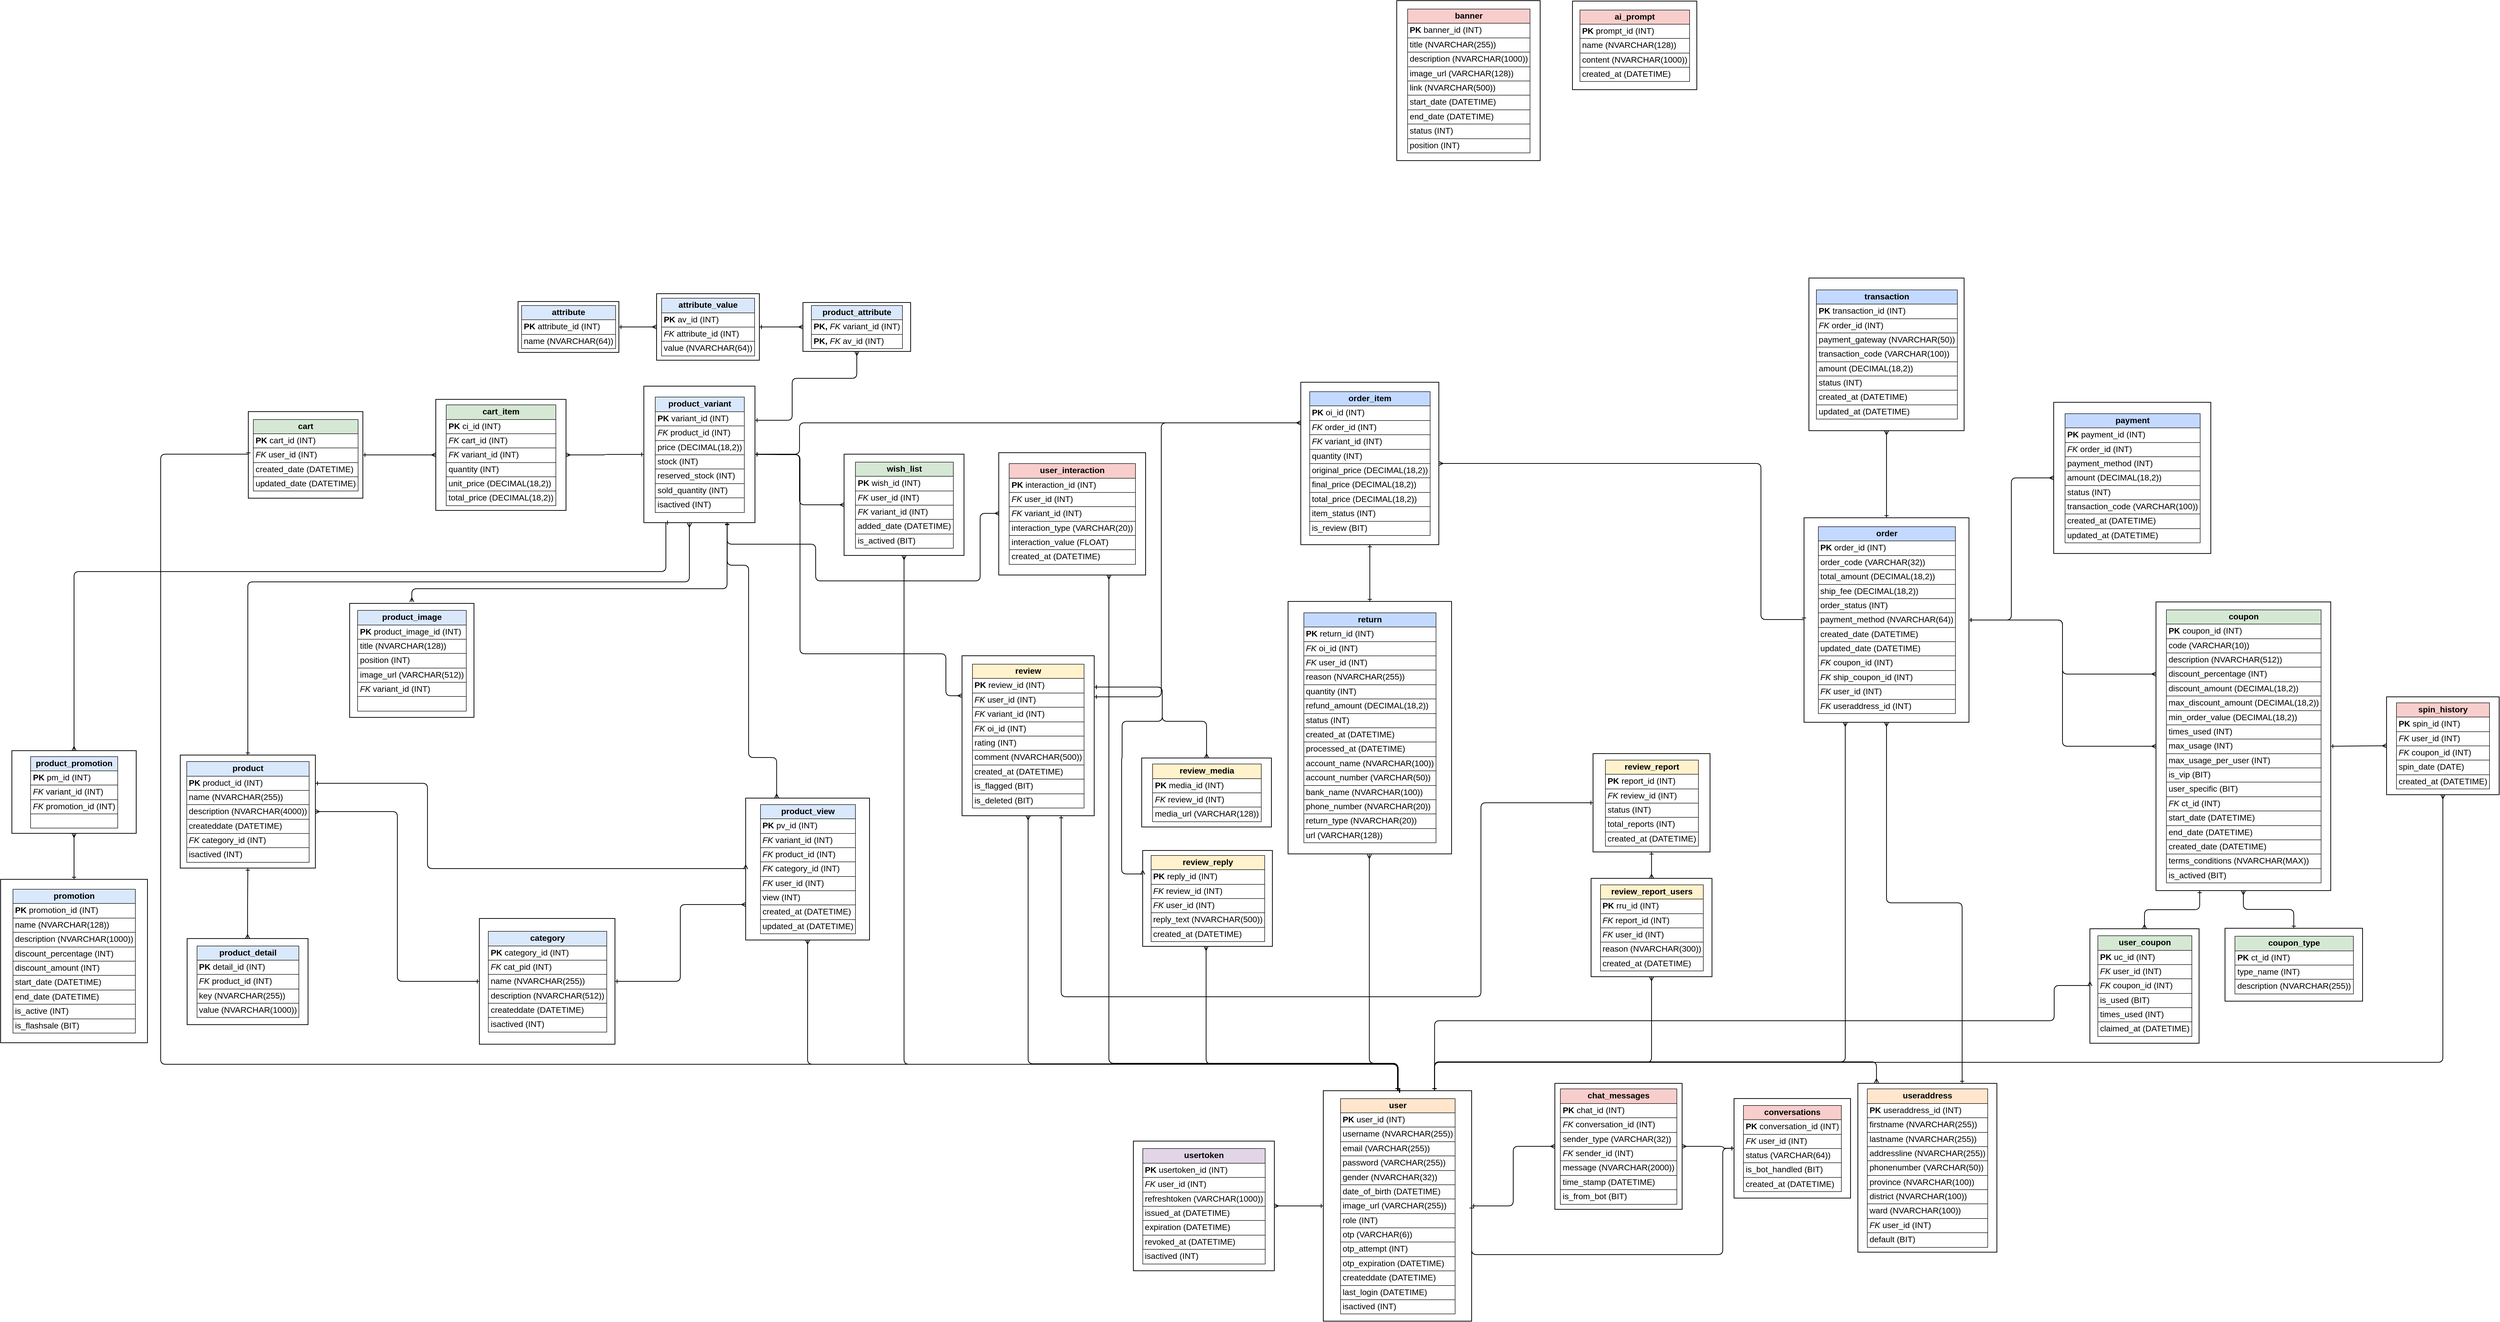 <mxfile version="27.1.3">
  <diagram name="Page-1" id="C4US6KnDRkGGYpaD07sO">
    <mxGraphModel dx="1074" dy="675" grid="0" gridSize="10" guides="1" tooltips="1" connect="1" arrows="1" fold="1" page="0" pageScale="1" pageWidth="1169" pageHeight="827" background="#ffffff" math="0" shadow="0">
      <root>
        <mxCell id="0" />
        <mxCell id="1" parent="0" />
        <mxCell id="aXIF-VD2bJs9zPCcefXQ-4" value="" style="group;rotation=-90;" parent="1" vertex="1" connectable="0">
          <mxGeometry x="2003" y="-583" width="2132.5" height="5104" as="geometry" />
        </mxCell>
        <mxCell id="category_entity" value="&lt;table style=&quot;width:100%;border-collapse:collapse;&quot;&gt;&lt;tbody&gt;&lt;tr&gt;&lt;td style=&quot;font-weight:bold;background-color:#dae8fc;padding:4px;border:1px solid black;text-align:center;&quot; colspan=&quot;2&quot;&gt;category&lt;/td&gt;&lt;/tr&gt;&lt;tr&gt;&lt;td style=&quot;padding:4px;border:1px solid black;text-align:left;&quot;&gt;&lt;b&gt;PK&lt;/b&gt; category_id (INT)&lt;/td&gt;&lt;/tr&gt;&lt;tr&gt;&lt;td style=&quot;padding:4px;border:1px solid black;text-align:left;&quot;&gt;&lt;i&gt;FK&lt;/i&gt; cat_pid (INT)&lt;/td&gt;&lt;/tr&gt;&lt;tr&gt;&lt;td style=&quot;padding:4px;border:1px solid black;text-align:left;&quot;&gt;name (NVARCHAR(255))&lt;/td&gt;&lt;/tr&gt;&lt;tr&gt;&lt;td style=&quot;padding:4px;border:1px solid black;text-align:left;&quot;&gt;description (NVARCHAR(512))&lt;/td&gt;&lt;/tr&gt;&lt;tr&gt;&lt;td style=&quot;padding:4px;border:1px solid black;text-align:left;&quot;&gt;createddate (DATETIME)&lt;/td&gt;&lt;/tr&gt;&lt;tr&gt;&lt;td style=&quot;padding:4px;border:1px solid black;text-align:left;&quot;&gt;isactived (INT)&lt;/td&gt;&lt;/tr&gt;&lt;/tbody&gt;&lt;/table&gt;" style="shape=table;startSize=0;container=1;collapsible=0;childLayout=tableLayout;html=1;align=center;fontStyle=0;resizeLast=1;flipH=1;flipV=1;fontSize=17;strokeWidth=1.5;rotation=0;" parent="aXIF-VD2bJs9zPCcefXQ-4" vertex="1">
          <mxGeometry x="-508" y="2795" width="277" height="257" as="geometry" />
        </mxCell>
        <mxCell id="product_entity" value="&lt;table style=&quot;width:100%;border-collapse:collapse;&quot;&gt;&lt;tbody&gt;&lt;tr&gt;&lt;td style=&quot;font-weight:bold;background-color:#dae8fc;padding:4px;border:1px solid black;text-align:center;&quot; colspan=&quot;2&quot;&gt;product&lt;/td&gt;&lt;/tr&gt;&lt;tr&gt;&lt;td style=&quot;padding:4px;border:1px solid black;text-align:left;&quot;&gt;&lt;b&gt;PK&lt;/b&gt; product_id (INT)&lt;/td&gt;&lt;/tr&gt;&lt;tr&gt;&lt;td style=&quot;padding:4px;border:1px solid black;text-align:left;&quot;&gt;name (NVARCHAR(255))&lt;/td&gt;&lt;/tr&gt;&lt;tr&gt;&lt;td style=&quot;padding:4px;border:1px solid black;text-align:left;&quot;&gt;description (NVARCHAR(4000))&lt;/td&gt;&lt;/tr&gt;&lt;tr&gt;&lt;td style=&quot;padding:4px;border:1px solid black;text-align:left;&quot;&gt;createddate (DATETIME)&lt;/td&gt;&lt;/tr&gt;&lt;tr&gt;&lt;td style=&quot;padding:4px;border:1px solid black;text-align:left;&quot;&gt;&lt;i&gt;FK&lt;/i&gt; category_id (INT)&lt;/td&gt;&lt;/tr&gt;&lt;tr&gt;&lt;td style=&quot;padding:4px;border:1px solid black;text-align:left;&quot;&gt;isactived (INT)&lt;/td&gt;&lt;/tr&gt;&lt;/tbody&gt;&lt;/table&gt;" style="shape=table;startSize=0;container=1;collapsible=0;childLayout=tableLayout;html=1;align=center;fontStyle=0;resizeLast=1;flipH=1;flipV=1;fontSize=17;strokeWidth=1.5;rotation=0;" parent="aXIF-VD2bJs9zPCcefXQ-4" vertex="1">
          <mxGeometry x="-1119" y="2461" width="276" height="231" as="geometry" />
        </mxCell>
        <mxCell id="product_variant_entity" value="&lt;table style=&quot;width:100%;border-collapse:collapse;&quot;&gt;&lt;tbody&gt;&lt;tr&gt;&lt;td style=&quot;font-weight:bold;background-color:#dae8fc;padding:4px;border:1px solid black;text-align:center;&quot; colspan=&quot;2&quot;&gt;product_variant&lt;/td&gt;&lt;/tr&gt;&lt;tr&gt;&lt;td style=&quot;padding:4px;border:1px solid black;text-align:left;&quot;&gt;&lt;b&gt;PK&lt;/b&gt; variant_id (INT)&lt;/td&gt;&lt;/tr&gt;&lt;tr&gt;&lt;td style=&quot;padding:4px;border:1px solid black;text-align:left;&quot;&gt;&lt;i&gt;FK&lt;/i&gt; product_id (INT)&lt;/td&gt;&lt;/tr&gt;&lt;tr&gt;&lt;td style=&quot;padding:4px;border:1px solid black;text-align:left;&quot;&gt;price (DECIMAL(18,2))&lt;/td&gt;&lt;/tr&gt;&lt;tr&gt;&lt;td style=&quot;padding:4px;border:1px solid black;text-align:left;&quot;&gt;stock (INT)&lt;/td&gt;&lt;/tr&gt;&lt;tr&gt;&lt;td style=&quot;padding:4px;border:1px solid black;text-align:left;&quot;&gt;reserved_stock (INT)&lt;/td&gt;&lt;/tr&gt;&lt;tr&gt;&lt;td style=&quot;padding:4px;border:1px solid black;text-align:left;&quot;&gt;sold_quantity (INT)&lt;/td&gt;&lt;/tr&gt;&lt;tr&gt;&lt;td style=&quot;padding:4px;border:1px solid black;text-align:left;&quot;&gt;isactived (INT)&lt;/td&gt;&lt;/tr&gt;&lt;/tbody&gt;&lt;/table&gt;" style="shape=table;startSize=0;container=1;collapsible=0;childLayout=tableLayout;html=1;align=center;fontStyle=0;resizeLast=1;flipH=1;flipV=1;fontSize=17;strokeWidth=1.5;rotation=0;" parent="aXIF-VD2bJs9zPCcefXQ-4" vertex="1">
          <mxGeometry x="-172" y="1707" width="227" height="279" as="geometry" />
        </mxCell>
        <mxCell id="product_detail_entity" value="&lt;table style=&quot;width:100%;border-collapse:collapse;&quot;&gt;&lt;tbody&gt;&lt;tr&gt;&lt;td style=&quot;font-weight:bold;background-color:#dae8fc;padding:4px;border:1px solid black;text-align:center;&quot; colspan=&quot;2&quot;&gt;product_detail&lt;/td&gt;&lt;/tr&gt;&lt;tr&gt;&lt;td style=&quot;padding:4px;border:1px solid black;text-align:left;&quot;&gt;&lt;b&gt;PK&lt;/b&gt; detail_id (INT)&lt;/td&gt;&lt;/tr&gt;&lt;tr&gt;&lt;td style=&quot;padding:4px;border:1px solid black;text-align:left;&quot;&gt;&lt;i&gt;FK&lt;/i&gt; product_id (INT)&lt;/td&gt;&lt;/tr&gt;&lt;tr&gt;&lt;td style=&quot;padding:4px;border:1px solid black;text-align:left;&quot;&gt;key (NVARCHAR(255))&lt;/td&gt;&lt;/tr&gt;&lt;tr&gt;&lt;td style=&quot;padding:4px;border:1px solid black;text-align:left;&quot;&gt;value (NVARCHAR(1000))&lt;/td&gt;&lt;/tr&gt;&lt;/tbody&gt;&lt;/table&gt;" style="shape=table;startSize=0;container=1;collapsible=0;childLayout=tableLayout;html=1;align=center;fontStyle=0;resizeLast=1;flipH=1;flipV=1;fontSize=17;strokeWidth=1.5;rotation=0;" parent="aXIF-VD2bJs9zPCcefXQ-4" vertex="1">
          <mxGeometry x="-1105" y="2836" width="247" height="176" as="geometry" />
        </mxCell>
        <mxCell id="product_image_entity" value="&lt;table style=&quot;width:100%;border-collapse:collapse;&quot;&gt;&lt;tbody&gt;&lt;tr&gt;&lt;td style=&quot;font-weight: bold; background-color: rgb(218, 232, 252); padding: 4px; border: 1px solid black; text-align: center;&quot; colspan=&quot;2&quot;&gt;product_image&lt;/td&gt;&lt;/tr&gt;&lt;tr&gt;&lt;td style=&quot;padding: 4px; border: 1px solid black; text-align: left;&quot;&gt;&lt;b&gt;PK&lt;/b&gt; product_image_id (INT)&lt;/td&gt;&lt;/tr&gt;&lt;tr&gt;&lt;td style=&quot;padding: 4px; border: 1px solid black; text-align: left;&quot;&gt;title (NVARCHAR(128))&lt;/td&gt;&lt;/tr&gt;&lt;tr&gt;&lt;td style=&quot;padding: 4px; border: 1px solid black; text-align: left;&quot;&gt;position (INT)&lt;/td&gt;&lt;/tr&gt;&lt;tr&gt;&lt;td style=&quot;padding: 4px; border: 1px solid black; text-align: left;&quot;&gt;image_url (VARCHAR(512))&lt;/td&gt;&lt;/tr&gt;&lt;tr&gt;&lt;td style=&quot;padding: 4px; border: 1px solid black; text-align: left;&quot;&gt;&lt;i&gt;FK&lt;/i&gt;&amp;nbsp;variant_id (INT)&lt;/td&gt;&lt;/tr&gt;&lt;tr&gt;&lt;td style=&quot;padding: 4px; border: 1px solid black; text-align: left;&quot;&gt;&lt;br&gt;&lt;/td&gt;&lt;/tr&gt;&lt;/tbody&gt;&lt;/table&gt;" style="shape=table;startSize=0;container=1;collapsible=0;childLayout=tableLayout;html=1;align=center;fontStyle=0;resizeLast=1;flipH=1;flipV=1;fontSize=17;strokeWidth=1.5;rotation=0;" parent="aXIF-VD2bJs9zPCcefXQ-4" vertex="1">
          <mxGeometry x="-773" y="2151" width="254" height="233" as="geometry" />
        </mxCell>
        <mxCell id="attribute_entity" value="&lt;table style=&quot;width:100%;border-collapse:collapse;&quot;&gt;&lt;tbody&gt;&lt;tr&gt;&lt;td style=&quot;font-weight:bold;background-color:#dae8fc;padding:4px;border:1px solid black;text-align:center;&quot; colspan=&quot;2&quot;&gt;attribute&lt;/td&gt;&lt;/tr&gt;&lt;tr&gt;&lt;td style=&quot;padding:4px;border:1px solid black;text-align:left;&quot;&gt;&lt;b&gt;PK&lt;/b&gt; attribute_id (INT)&lt;/td&gt;&lt;/tr&gt;&lt;tr&gt;&lt;td style=&quot;padding:4px;border:1px solid black;text-align:left;&quot;&gt;name (NVARCHAR(64))&lt;/td&gt;&lt;/tr&gt;&lt;/tbody&gt;&lt;/table&gt;" style="shape=table;startSize=0;container=1;collapsible=0;childLayout=tableLayout;html=1;align=center;fontStyle=0;resizeLast=1;flipH=1;flipV=1;fontSize=17;strokeWidth=1.5;rotation=0;" parent="aXIF-VD2bJs9zPCcefXQ-4" vertex="1">
          <mxGeometry x="-429" y="1534" width="206" height="104" as="geometry" />
        </mxCell>
        <mxCell id="attribute_value_entity" value="&lt;table style=&quot;width:100%;border-collapse:collapse;&quot;&gt;&lt;tbody&gt;&lt;tr&gt;&lt;td style=&quot;font-weight:bold;background-color:#dae8fc;padding:4px;border:1px solid black;text-align:center;&quot; colspan=&quot;2&quot;&gt;attribute_value&lt;/td&gt;&lt;/tr&gt;&lt;tr&gt;&lt;td style=&quot;padding:4px;border:1px solid black;text-align:left;&quot;&gt;&lt;b&gt;PK&lt;/b&gt; av_id (INT)&lt;/td&gt;&lt;/tr&gt;&lt;tr&gt;&lt;td style=&quot;padding:4px;border:1px solid black;text-align:left;&quot;&gt;&lt;i&gt;FK&lt;/i&gt; attribute_id (INT)&lt;/td&gt;&lt;/tr&gt;&lt;tr&gt;&lt;td style=&quot;padding:4px;border:1px solid black;text-align:left;&quot;&gt;value (NVARCHAR(64))&lt;/td&gt;&lt;/tr&gt;&lt;/tbody&gt;&lt;/table&gt;" style="shape=table;startSize=0;container=1;collapsible=0;childLayout=tableLayout;html=1;align=center;fontStyle=0;resizeLast=1;flipH=1;flipV=1;fontSize=17;strokeWidth=1.5;rotation=0;" parent="aXIF-VD2bJs9zPCcefXQ-4" vertex="1">
          <mxGeometry x="-146" y="1518" width="210" height="136" as="geometry" />
        </mxCell>
        <mxCell id="product_attribute_entity" value="&lt;table style=&quot;width:100%;border-collapse:collapse;&quot;&gt;&lt;tbody&gt;&lt;tr&gt;&lt;td style=&quot;font-weight:bold;background-color:#dae8fc;padding:4px;border:1px solid black;text-align:center;&quot; colspan=&quot;2&quot;&gt;product_attribute&lt;/td&gt;&lt;/tr&gt;&lt;tr&gt;&lt;td style=&quot;padding:4px;border:1px solid black;text-align:left;&quot;&gt;&lt;b&gt;PK,&lt;/b&gt; &lt;i&gt;FK&lt;/i&gt; variant_id (INT)&lt;/td&gt;&lt;/tr&gt;&lt;tr&gt;&lt;td style=&quot;padding:4px;border:1px solid black;text-align:left;&quot;&gt;&lt;b&gt;PK,&lt;/b&gt; &lt;i&gt;FK&lt;/i&gt; av_id (INT)&lt;/td&gt;&lt;/tr&gt;&lt;/tbody&gt;&lt;/table&gt;" style="shape=table;startSize=0;container=1;collapsible=0;childLayout=tableLayout;html=1;align=center;fontStyle=0;resizeLast=1;flipH=1;flipV=1;fontSize=17;strokeWidth=1.5;rotation=0;" parent="aXIF-VD2bJs9zPCcefXQ-4" vertex="1">
          <mxGeometry x="153" y="1536" width="220" height="100" as="geometry" />
        </mxCell>
        <mxCell id="promotion_entity" value="&lt;table style=&quot;width:100%;border-collapse:collapse;&quot;&gt;&lt;tbody&gt;&lt;tr&gt;&lt;td style=&quot;font-weight:bold;background-color:#dae8fc;padding:4px;border:1px solid black;text-align:center;&quot; colspan=&quot;2&quot;&gt;promotion&lt;/td&gt;&lt;/tr&gt;&lt;tr&gt;&lt;td style=&quot;padding:4px;border:1px solid black;text-align:left;&quot;&gt;&lt;b&gt;PK&lt;/b&gt; promotion_id (INT)&lt;/td&gt;&lt;/tr&gt;&lt;tr&gt;&lt;td style=&quot;padding:4px;border:1px solid black;text-align:left;&quot;&gt;name (NVARCHAR(128))&lt;/td&gt;&lt;/tr&gt;&lt;tr&gt;&lt;td style=&quot;padding:4px;border:1px solid black;text-align:left;&quot;&gt;description (NVARCHAR(1000))&lt;/td&gt;&lt;/tr&gt;&lt;tr&gt;&lt;td style=&quot;padding:4px;border:1px solid black;text-align:left;&quot;&gt;discount_percentage (INT)&lt;/td&gt;&lt;/tr&gt;&lt;tr&gt;&lt;td style=&quot;padding:4px;border:1px solid black;text-align:left;&quot;&gt;discount_amount (INT)&lt;/td&gt;&lt;/tr&gt;&lt;tr&gt;&lt;td style=&quot;padding:4px;border:1px solid black;text-align:left;&quot;&gt;start_date (DATETIME)&lt;/td&gt;&lt;/tr&gt;&lt;tr&gt;&lt;td style=&quot;padding:4px;border:1px solid black;text-align:left;&quot;&gt;end_date (DATETIME)&lt;/td&gt;&lt;/tr&gt;&lt;tr&gt;&lt;td style=&quot;padding:4px;border:1px solid black;text-align:left;&quot;&gt;is_active (INT)&lt;/td&gt;&lt;/tr&gt;&lt;tr&gt;&lt;td style=&quot;padding:4px;border:1px solid black;text-align:left;&quot;&gt;is_flashsale (BIT)&lt;/td&gt;&lt;/tr&gt;&lt;/tbody&gt;&lt;/table&gt;" style="shape=table;startSize=0;container=1;collapsible=0;childLayout=tableLayout;html=1;align=center;fontStyle=0;resizeLast=1;flipH=1;flipV=1;fontSize=17;strokeWidth=1.5;rotation=0;" parent="aXIF-VD2bJs9zPCcefXQ-4" vertex="1">
          <mxGeometry x="-1486" y="2715" width="300" height="334" as="geometry" />
        </mxCell>
        <mxCell id="product_promotion_entity" value="&lt;table style=&quot;width:100%;border-collapse:collapse;&quot;&gt;&lt;tbody&gt;&lt;tr&gt;&lt;td style=&quot;font-weight: bold; background-color: rgb(218, 232, 252); padding: 4px; border: 1px solid black; text-align: center;&quot; colspan=&quot;2&quot;&gt;product_promotion&lt;/td&gt;&lt;/tr&gt;&lt;tr&gt;&lt;td style=&quot;padding: 4px; border: 1px solid black; text-align: left;&quot;&gt;&lt;b&gt;PK&lt;/b&gt; pm_id (INT)&lt;/td&gt;&lt;/tr&gt;&lt;tr&gt;&lt;td style=&quot;padding: 4px; border: 1px solid black; text-align: left;&quot;&gt;&lt;i&gt;FK&lt;/i&gt;&amp;nbsp;variant_id (INT)&lt;/td&gt;&lt;/tr&gt;&lt;tr&gt;&lt;td style=&quot;padding: 4px; border: 1px solid black; text-align: left;&quot;&gt;&lt;i&gt;FK&lt;/i&gt;&amp;nbsp;promotion_id (INT)&lt;/td&gt;&lt;/tr&gt;&lt;tr&gt;&lt;td style=&quot;padding: 4px; border: 1px solid black; text-align: left;&quot;&gt;&lt;br&gt;&lt;/td&gt;&lt;/tr&gt;&lt;/tbody&gt;&lt;/table&gt;" style="shape=table;startSize=0;container=1;collapsible=0;childLayout=tableLayout;html=1;align=center;fontStyle=0;resizeLast=1;flipH=1;flipV=1;fontSize=17;strokeWidth=1.5;rotation=0;" parent="aXIF-VD2bJs9zPCcefXQ-4" vertex="1">
          <mxGeometry x="-1463" y="2452" width="254" height="169" as="geometry" />
        </mxCell>
        <mxCell id="product_view_entity" value="&lt;table style=&quot;width:100%;border-collapse:collapse;&quot;&gt;&lt;tbody&gt;&lt;tr&gt;&lt;td style=&quot;font-weight:bold;background-color:#dae8fc;padding:4px;border:1px solid black;text-align:center;&quot; colspan=&quot;2&quot;&gt;product_view&lt;/td&gt;&lt;/tr&gt;&lt;tr&gt;&lt;td style=&quot;padding:4px;border:1px solid black;text-align:left;&quot;&gt;&lt;b&gt;PK&lt;/b&gt; pv_id (INT)&lt;/td&gt;&lt;/tr&gt;&lt;tr&gt;&lt;td style=&quot;padding:4px;border:1px solid black;text-align:left;&quot;&gt;&lt;i&gt;FK&lt;/i&gt; variant_id (INT)&lt;/td&gt;&lt;/tr&gt;&lt;tr&gt;&lt;td style=&quot;padding:4px;border:1px solid black;text-align:left;&quot;&gt;&lt;i&gt;FK&lt;/i&gt; product_id (INT)&lt;/td&gt;&lt;/tr&gt;&lt;tr&gt;&lt;td style=&quot;padding:4px;border:1px solid black;text-align:left;&quot;&gt;&lt;i&gt;FK&lt;/i&gt; category_id (INT)&lt;/td&gt;&lt;/tr&gt;&lt;tr&gt;&lt;td style=&quot;padding:4px;border:1px solid black;text-align:left;&quot;&gt;&lt;i&gt;FK&lt;/i&gt; user_id (INT)&lt;/td&gt;&lt;/tr&gt;&lt;tr&gt;&lt;td style=&quot;padding:4px;border:1px solid black;text-align:left;&quot;&gt;view (INT)&lt;/td&gt;&lt;/tr&gt;&lt;tr&gt;&lt;td style=&quot;padding:4px;border:1px solid black;text-align:left;&quot;&gt;created_at (DATETIME)&lt;/td&gt;&lt;/tr&gt;&lt;tr&gt;&lt;td style=&quot;padding:4px;border:1px solid black;text-align:left;&quot;&gt;updated_at (DATETIME)&lt;/td&gt;&lt;/tr&gt;&lt;/tbody&gt;&lt;/table&gt;" style="shape=table;startSize=0;container=1;collapsible=0;childLayout=tableLayout;html=1;align=center;fontStyle=0;resizeLast=1;flipH=1;flipV=1;fontSize=17;strokeWidth=1.5;rotation=0;" parent="aXIF-VD2bJs9zPCcefXQ-4" vertex="1">
          <mxGeometry x="36" y="2549" width="253" height="290" as="geometry" />
        </mxCell>
        <mxCell id="order_entity" value="&lt;table style=&quot;width:100%;border-collapse:collapse;&quot;&gt;&lt;tbody&gt;&lt;tr&gt;&lt;td style=&quot;font-weight:bold;background-color:#c3d9ff;padding:4px;border:1px solid black;text-align:center;&quot; colspan=&quot;2&quot;&gt;order&lt;/td&gt;&lt;/tr&gt;&lt;tr&gt;&lt;td style=&quot;padding:4px;border:1px solid black;text-align:left;&quot;&gt;&lt;b&gt;PK&lt;/b&gt; order_id (INT)&lt;/td&gt;&lt;/tr&gt;&lt;tr&gt;&lt;td style=&quot;padding:4px;border:1px solid black;text-align:left;&quot;&gt;order_code (VARCHAR(32))&lt;/td&gt;&lt;/tr&gt;&lt;tr&gt;&lt;td style=&quot;padding:4px;border:1px solid black;text-align:left;&quot;&gt;total_amount (DECIMAL(18,2))&lt;/td&gt;&lt;/tr&gt;&lt;tr&gt;&lt;td style=&quot;padding:4px;border:1px solid black;text-align:left;&quot;&gt;ship_fee (DECIMAL(18,2))&lt;/td&gt;&lt;/tr&gt;&lt;tr&gt;&lt;td style=&quot;padding:4px;border:1px solid black;text-align:left;&quot;&gt;order_status (INT)&lt;/td&gt;&lt;/tr&gt;&lt;tr&gt;&lt;td style=&quot;padding:4px;border:1px solid black;text-align:left;&quot;&gt;payment_method (NVARCHAR(64))&lt;/td&gt;&lt;/tr&gt;&lt;tr&gt;&lt;td style=&quot;padding:4px;border:1px solid black;text-align:left;&quot;&gt;created_date (DATETIME)&lt;/td&gt;&lt;/tr&gt;&lt;tr&gt;&lt;td style=&quot;padding:4px;border:1px solid black;text-align:left;&quot;&gt;updated_date (DATETIME)&lt;/td&gt;&lt;/tr&gt;&lt;tr&gt;&lt;td style=&quot;padding:4px;border:1px solid black;text-align:left;&quot;&gt;&lt;i&gt;FK&lt;/i&gt; coupon_id (INT)&lt;/td&gt;&lt;/tr&gt;&lt;tr&gt;&lt;td style=&quot;padding:4px;border:1px solid black;text-align:left;&quot;&gt;&lt;i&gt;FK&lt;/i&gt; ship_coupon_id (INT)&lt;/td&gt;&lt;/tr&gt;&lt;tr&gt;&lt;td style=&quot;padding:4px;border:1px solid black;text-align:left;&quot;&gt;&lt;i&gt;FK&lt;/i&gt; user_id (INT)&lt;/td&gt;&lt;/tr&gt;&lt;tr&gt;&lt;td style=&quot;padding:4px;border:1px solid black;text-align:left;&quot;&gt;&lt;i&gt;FK&lt;/i&gt; useraddress_id (INT)&lt;/td&gt;&lt;/tr&gt;&lt;/tbody&gt;&lt;/table&gt;" style="shape=table;startSize=0;container=1;collapsible=0;childLayout=tableLayout;html=1;align=center;fontStyle=0;resizeLast=1;flipH=1;flipV=1;fontSize=17;strokeWidth=1.5;rotation=0;" parent="aXIF-VD2bJs9zPCcefXQ-4" vertex="1">
          <mxGeometry x="2198" y="1976" width="337" height="418" as="geometry" />
        </mxCell>
        <mxCell id="order_item_entity" value="&lt;table style=&quot;width:100%;border-collapse:collapse;&quot;&gt;&lt;tbody&gt;&lt;tr&gt;&lt;td style=&quot;font-weight:bold;background-color:#c3d9ff;padding:4px;border:1px solid black;text-align:center;&quot; colspan=&quot;2&quot;&gt;order_item&lt;/td&gt;&lt;/tr&gt;&lt;tr&gt;&lt;td style=&quot;padding:4px;border:1px solid black;text-align:left;&quot;&gt;&lt;b&gt;PK&lt;/b&gt; oi_id (INT)&lt;/td&gt;&lt;/tr&gt;&lt;tr&gt;&lt;td style=&quot;padding:4px;border:1px solid black;text-align:left;&quot;&gt;&lt;i&gt;FK&lt;/i&gt; order_id (INT)&lt;/td&gt;&lt;/tr&gt;&lt;tr&gt;&lt;td style=&quot;padding:4px;border:1px solid black;text-align:left;&quot;&gt;&lt;i&gt;FK&lt;/i&gt; variant_id (INT)&lt;/td&gt;&lt;/tr&gt;&lt;tr&gt;&lt;td style=&quot;padding:4px;border:1px solid black;text-align:left;&quot;&gt;quantity (INT)&lt;/td&gt;&lt;/tr&gt;&lt;tr&gt;&lt;td style=&quot;padding:4px;border:1px solid black;text-align:left;&quot;&gt;original_price (DECIMAL(18,2))&lt;/td&gt;&lt;/tr&gt;&lt;tr&gt;&lt;td style=&quot;padding:4px;border:1px solid black;text-align:left;&quot;&gt;final_price (DECIMAL(18,2))&lt;/td&gt;&lt;/tr&gt;&lt;tr&gt;&lt;td style=&quot;padding:4px;border:1px solid black;text-align:left;&quot;&gt;total_price (DECIMAL(18,2))&lt;/td&gt;&lt;/tr&gt;&lt;tr&gt;&lt;td style=&quot;padding:4px;border:1px solid black;text-align:left;&quot;&gt;item_status (INT)&lt;/td&gt;&lt;/tr&gt;&lt;tr&gt;&lt;td style=&quot;padding:4px;border:1px solid black;text-align:left;&quot;&gt;is_review (BIT)&lt;/td&gt;&lt;/tr&gt;&lt;/tbody&gt;&lt;/table&gt;" style="shape=table;startSize=0;container=1;collapsible=0;childLayout=tableLayout;html=1;align=center;fontStyle=0;resizeLast=1;flipH=1;flipV=1;fontSize=17;strokeWidth=1.5;rotation=0;" parent="aXIF-VD2bJs9zPCcefXQ-4" vertex="1">
          <mxGeometry x="1170" y="1699" width="282" height="332" as="geometry" />
        </mxCell>
        <mxCell id="payment_entity" value="&lt;table style=&quot;width:100%;border-collapse:collapse;&quot;&gt;&lt;tbody&gt;&lt;tr&gt;&lt;td style=&quot;font-weight:bold;background-color:#c3d9ff;padding:4px;border:1px solid black;text-align:center;&quot; colspan=&quot;2&quot;&gt;payment&lt;/td&gt;&lt;/tr&gt;&lt;tr&gt;&lt;td style=&quot;padding:4px;border:1px solid black;text-align:left;&quot;&gt;&lt;b&gt;PK&lt;/b&gt; payment_id (INT)&lt;/td&gt;&lt;/tr&gt;&lt;tr&gt;&lt;td style=&quot;padding:4px;border:1px solid black;text-align:left;&quot;&gt;&lt;i&gt;FK&lt;/i&gt; order_id (INT)&lt;/td&gt;&lt;/tr&gt;&lt;tr&gt;&lt;td style=&quot;padding:4px;border:1px solid black;text-align:left;&quot;&gt;payment_method (INT)&lt;/td&gt;&lt;/tr&gt;&lt;tr&gt;&lt;td style=&quot;padding:4px;border:1px solid black;text-align:left;&quot;&gt;amount (DECIMAL(18,2))&lt;/td&gt;&lt;/tr&gt;&lt;tr&gt;&lt;td style=&quot;padding:4px;border:1px solid black;text-align:left;&quot;&gt;status (INT)&lt;/td&gt;&lt;/tr&gt;&lt;tr&gt;&lt;td style=&quot;padding:4px;border:1px solid black;text-align:left;&quot;&gt;transaction_code (VARCHAR(100))&lt;/td&gt;&lt;/tr&gt;&lt;tr&gt;&lt;td style=&quot;padding:4px;border:1px solid black;text-align:left;&quot;&gt;created_at (DATETIME)&lt;/td&gt;&lt;/tr&gt;&lt;tr&gt;&lt;td style=&quot;padding:4px;border:1px solid black;text-align:left;&quot;&gt;updated_at (DATETIME)&lt;/td&gt;&lt;/tr&gt;&lt;/tbody&gt;&lt;/table&gt;" style="shape=table;startSize=0;container=1;collapsible=0;childLayout=tableLayout;html=1;align=center;fontStyle=0;resizeLast=1;flipH=1;flipV=1;fontSize=17;strokeWidth=1.5;rotation=0;" parent="aXIF-VD2bJs9zPCcefXQ-4" vertex="1">
          <mxGeometry x="2708" y="1740" width="321" height="309" as="geometry" />
        </mxCell>
        <mxCell id="transaction_entity" value="&lt;table style=&quot;width:100%;border-collapse:collapse;&quot;&gt;&lt;tbody&gt;&lt;tr&gt;&lt;td style=&quot;font-weight:bold;background-color:#c3d9ff;padding:4px;border:1px solid black;text-align:center;&quot; colspan=&quot;2&quot;&gt;transaction&lt;/td&gt;&lt;/tr&gt;&lt;tr&gt;&lt;td style=&quot;padding:4px;border:1px solid black;text-align:left;&quot;&gt;&lt;b&gt;PK&lt;/b&gt; transaction_id (INT)&lt;/td&gt;&lt;/tr&gt;&lt;tr&gt;&lt;td style=&quot;padding:4px;border:1px solid black;text-align:left;&quot;&gt;&lt;i&gt;FK&lt;/i&gt; order_id (INT)&lt;/td&gt;&lt;/tr&gt;&lt;tr&gt;&lt;td style=&quot;padding:4px;border:1px solid black;text-align:left;&quot;&gt;payment_gateway (NVARCHAR(50))&lt;/td&gt;&lt;/tr&gt;&lt;tr&gt;&lt;td style=&quot;padding:4px;border:1px solid black;text-align:left;&quot;&gt;transaction_code (VARCHAR(100))&lt;/td&gt;&lt;/tr&gt;&lt;tr&gt;&lt;td style=&quot;padding:4px;border:1px solid black;text-align:left;&quot;&gt;amount (DECIMAL(18,2))&lt;/td&gt;&lt;/tr&gt;&lt;tr&gt;&lt;td style=&quot;padding:4px;border:1px solid black;text-align:left;&quot;&gt;status (INT)&lt;/td&gt;&lt;/tr&gt;&lt;tr&gt;&lt;td style=&quot;padding:4px;border:1px solid black;text-align:left;&quot;&gt;created_at (DATETIME)&lt;/td&gt;&lt;/tr&gt;&lt;tr&gt;&lt;td style=&quot;padding:4px;border:1px solid black;text-align:left;&quot;&gt;updated_at (DATETIME)&lt;/td&gt;&lt;/tr&gt;&lt;/tbody&gt;&lt;/table&gt;" style="shape=table;startSize=0;container=1;collapsible=0;childLayout=tableLayout;html=1;align=center;fontStyle=0;resizeLast=1;flipH=1;flipV=1;fontSize=17;strokeWidth=1.5;rotation=0;" parent="aXIF-VD2bJs9zPCcefXQ-4" vertex="1">
          <mxGeometry x="2208" y="1486" width="317" height="312" as="geometry" />
        </mxCell>
        <mxCell id="return_entity" value="&lt;table style=&quot;width:100%;border-collapse:collapse;&quot;&gt;&lt;tbody&gt;&lt;tr&gt;&lt;td style=&quot;font-weight:bold;background-color:#c3d9ff;padding:4px;border:1px solid black;text-align:center;&quot; colspan=&quot;2&quot;&gt;return&lt;/td&gt;&lt;/tr&gt;&lt;tr&gt;&lt;td style=&quot;padding:4px;border:1px solid black;text-align:left;&quot;&gt;&lt;b&gt;PK&lt;/b&gt; return_id (INT)&lt;/td&gt;&lt;/tr&gt;&lt;tr&gt;&lt;td style=&quot;padding:4px;border:1px solid black;text-align:left;&quot;&gt;&lt;i&gt;FK&lt;/i&gt; oi_id (INT)&lt;/td&gt;&lt;/tr&gt;&lt;tr&gt;&lt;td style=&quot;padding:4px;border:1px solid black;text-align:left;&quot;&gt;&lt;i&gt;FK&lt;/i&gt; user_id (INT)&lt;/td&gt;&lt;/tr&gt;&lt;tr&gt;&lt;td style=&quot;padding:4px;border:1px solid black;text-align:left;&quot;&gt;reason (NVARCHAR(255))&lt;/td&gt;&lt;/tr&gt;&lt;tr&gt;&lt;td style=&quot;padding:4px;border:1px solid black;text-align:left;&quot;&gt;quantity (INT)&lt;/td&gt;&lt;/tr&gt;&lt;tr&gt;&lt;td style=&quot;padding:4px;border:1px solid black;text-align:left;&quot;&gt;refund_amount (DECIMAL(18,2))&lt;/td&gt;&lt;/tr&gt;&lt;tr&gt;&lt;td style=&quot;padding:4px;border:1px solid black;text-align:left;&quot;&gt;status (INT)&lt;/td&gt;&lt;/tr&gt;&lt;tr&gt;&lt;td style=&quot;padding:4px;border:1px solid black;text-align:left;&quot;&gt;created_at (DATETIME)&lt;/td&gt;&lt;/tr&gt;&lt;tr&gt;&lt;td style=&quot;padding:4px;border:1px solid black;text-align:left;&quot;&gt;processed_at (DATETIME)&lt;/td&gt;&lt;/tr&gt;&lt;tr&gt;&lt;td style=&quot;padding:4px;border:1px solid black;text-align:left;&quot;&gt;account_name (NVARCHAR(100))&lt;/td&gt;&lt;/tr&gt;&lt;tr&gt;&lt;td style=&quot;padding:4px;border:1px solid black;text-align:left;&quot;&gt;account_number (VARCHAR(50))&lt;/td&gt;&lt;/tr&gt;&lt;tr&gt;&lt;td style=&quot;padding:4px;border:1px solid black;text-align:left;&quot;&gt;bank_name (NVARCHAR(100))&lt;/td&gt;&lt;/tr&gt;&lt;tr&gt;&lt;td style=&quot;padding:4px;border:1px solid black;text-align:left;&quot;&gt;phone_number (NVARCHAR(20))&lt;/td&gt;&lt;/tr&gt;&lt;tr&gt;&lt;td style=&quot;padding:4px;border:1px solid black;text-align:left;&quot;&gt;return_type (NVARCHAR(20))&lt;/td&gt;&lt;/tr&gt;&lt;tr&gt;&lt;td style=&quot;padding:4px;border:1px solid black;text-align:left;&quot;&gt;url (VARCHAR(128))&lt;/td&gt;&lt;/tr&gt;&lt;/tbody&gt;&lt;/table&gt;" style="shape=table;startSize=0;container=1;collapsible=0;childLayout=tableLayout;html=1;align=center;fontStyle=0;resizeLast=1;flipH=1;flipV=1;fontSize=17;strokeWidth=1.5;rotation=0;" parent="aXIF-VD2bJs9zPCcefXQ-4" vertex="1">
          <mxGeometry x="1144" y="2147" width="334" height="516" as="geometry" />
        </mxCell>
        <mxCell id="cart_entity" value="&lt;table style=&quot;width:100%;border-collapse:collapse;&quot;&gt;&lt;tbody&gt;&lt;tr&gt;&lt;td style=&quot;font-weight:bold;background-color:#d5e8d4;padding:4px;border:1px solid black;text-align:center;&quot; colspan=&quot;2&quot;&gt;cart&lt;/td&gt;&lt;/tr&gt;&lt;tr&gt;&lt;td style=&quot;padding:4px;border:1px solid black;text-align:left;&quot;&gt;&lt;b&gt;PK&lt;/b&gt; cart_id (INT)&lt;/td&gt;&lt;/tr&gt;&lt;tr&gt;&lt;td style=&quot;padding:4px;border:1px solid black;text-align:left;&quot;&gt;&lt;i&gt;FK&lt;/i&gt; user_id (INT)&lt;/td&gt;&lt;/tr&gt;&lt;tr&gt;&lt;td style=&quot;padding:4px;border:1px solid black;text-align:left;&quot;&gt;created_date (DATETIME)&lt;/td&gt;&lt;/tr&gt;&lt;tr&gt;&lt;td style=&quot;padding:4px;border:1px solid black;text-align:left;&quot;&gt;updated_date (DATETIME)&lt;/td&gt;&lt;/tr&gt;&lt;/tbody&gt;&lt;/table&gt;" style="shape=table;startSize=0;container=1;collapsible=0;childLayout=tableLayout;html=1;align=center;fontStyle=0;resizeLast=1;flipH=1;flipV=1;fontSize=17;strokeWidth=1.5;rotation=0;" parent="aXIF-VD2bJs9zPCcefXQ-4" vertex="1">
          <mxGeometry x="-980" y="1759" width="234" height="177" as="geometry" />
        </mxCell>
        <mxCell id="cart_item_entity" value="&lt;table style=&quot;width:100%;border-collapse:collapse;&quot;&gt;&lt;tbody&gt;&lt;tr&gt;&lt;td style=&quot;font-weight:bold;background-color:#d5e8d4;padding:4px;border:1px solid black;text-align:center;&quot; colspan=&quot;2&quot;&gt;cart_item&lt;/td&gt;&lt;/tr&gt;&lt;tr&gt;&lt;td style=&quot;padding:4px;border:1px solid black;text-align:left;&quot;&gt;&lt;b&gt;PK&lt;/b&gt; ci_id (INT)&lt;/td&gt;&lt;/tr&gt;&lt;tr&gt;&lt;td style=&quot;padding:4px;border:1px solid black;text-align:left;&quot;&gt;&lt;i&gt;FK&lt;/i&gt; cart_id (INT)&lt;/td&gt;&lt;/tr&gt;&lt;tr&gt;&lt;td style=&quot;padding:4px;border:1px solid black;text-align:left;&quot;&gt;&lt;i&gt;FK&lt;/i&gt; variant_id (INT)&lt;/td&gt;&lt;/tr&gt;&lt;tr&gt;&lt;td style=&quot;padding:4px;border:1px solid black;text-align:left;&quot;&gt;quantity (INT)&lt;/td&gt;&lt;/tr&gt;&lt;tr&gt;&lt;td style=&quot;padding:4px;border:1px solid black;text-align:left;&quot;&gt;unit_price (DECIMAL(18,2))&lt;/td&gt;&lt;/tr&gt;&lt;tr&gt;&lt;td style=&quot;padding:4px;border:1px solid black;text-align:left;&quot;&gt;total_price (DECIMAL(18,2))&lt;/td&gt;&lt;/tr&gt;&lt;/tbody&gt;&lt;/table&gt;" style="shape=table;startSize=0;container=1;collapsible=0;childLayout=tableLayout;html=1;align=center;fontStyle=0;resizeLast=1;flipH=1;flipV=1;fontSize=17;strokeWidth=1.5;rotation=0;" parent="aXIF-VD2bJs9zPCcefXQ-4" vertex="1">
          <mxGeometry x="-597" y="1734" width="266" height="227" as="geometry" />
        </mxCell>
        <mxCell id="wish_list_entity" value="&lt;table style=&quot;width:100%;border-collapse:collapse;&quot;&gt;&lt;tbody&gt;&lt;tr&gt;&lt;td style=&quot;font-weight:bold;background-color:#d5e8d4;padding:4px;border:1px solid black;text-align:center;&quot; colspan=&quot;2&quot;&gt;wish_list&lt;/td&gt;&lt;/tr&gt;&lt;tr&gt;&lt;td style=&quot;padding:4px;border:1px solid black;text-align:left;&quot;&gt;&lt;b&gt;PK&lt;/b&gt; wish_id (INT)&lt;/td&gt;&lt;/tr&gt;&lt;tr&gt;&lt;td style=&quot;padding:4px;border:1px solid black;text-align:left;&quot;&gt;&lt;i&gt;FK&lt;/i&gt; user_id (INT)&lt;/td&gt;&lt;/tr&gt;&lt;tr&gt;&lt;td style=&quot;padding:4px;border:1px solid black;text-align:left;&quot;&gt;&lt;i&gt;FK&lt;/i&gt; variant_id (INT)&lt;/td&gt;&lt;/tr&gt;&lt;tr&gt;&lt;td style=&quot;padding:4px;border:1px solid black;text-align:left;&quot;&gt;added_date (DATETIME)&lt;/td&gt;&lt;/tr&gt;&lt;tr&gt;&lt;td style=&quot;padding:4px;border:1px solid black;text-align:left;&quot;&gt;is_actived (BIT)&lt;/td&gt;&lt;/tr&gt;&lt;/tbody&gt;&lt;/table&gt;" style="shape=table;startSize=0;container=1;collapsible=0;childLayout=tableLayout;html=1;align=center;fontStyle=0;resizeLast=1;flipH=1;flipV=1;fontSize=17;strokeWidth=1.5;rotation=0;" parent="aXIF-VD2bJs9zPCcefXQ-4" vertex="1">
          <mxGeometry x="237" y="1846" width="245" height="207" as="geometry" />
        </mxCell>
        <mxCell id="coupon_entity" value="&lt;table style=&quot;width:100%;border-collapse:collapse;&quot;&gt;&lt;tbody&gt;&lt;tr&gt;&lt;td style=&quot;font-weight:bold;background-color:#d5e8d4;padding:4px;border:1px solid black;text-align:center;&quot; colspan=&quot;2&quot;&gt;coupon&lt;/td&gt;&lt;/tr&gt;&lt;tr&gt;&lt;td style=&quot;padding:4px;border:1px solid black;text-align:left;&quot;&gt;&lt;b&gt;PK&lt;/b&gt; coupon_id (INT)&lt;/td&gt;&lt;/tr&gt;&lt;tr&gt;&lt;td style=&quot;padding:4px;border:1px solid black;text-align:left;&quot;&gt;code (VARCHAR(10))&lt;/td&gt;&lt;/tr&gt;&lt;tr&gt;&lt;td style=&quot;padding:4px;border:1px solid black;text-align:left;&quot;&gt;description (NVARCHAR(512))&lt;/td&gt;&lt;/tr&gt;&lt;tr&gt;&lt;td style=&quot;padding:4px;border:1px solid black;text-align:left;&quot;&gt;discount_percentage (INT)&lt;/td&gt;&lt;/tr&gt;&lt;tr&gt;&lt;td style=&quot;padding:4px;border:1px solid black;text-align:left;&quot;&gt;discount_amount (DECIMAL(18,2))&lt;/td&gt;&lt;/tr&gt;&lt;tr&gt;&lt;td style=&quot;padding:4px;border:1px solid black;text-align:left;&quot;&gt;max_discount_amount (DECIMAL(18,2))&lt;/td&gt;&lt;/tr&gt;&lt;tr&gt;&lt;td style=&quot;padding:4px;border:1px solid black;text-align:left;&quot;&gt;min_order_value (DECIMAL(18,2))&lt;/td&gt;&lt;/tr&gt;&lt;tr&gt;&lt;td style=&quot;padding:4px;border:1px solid black;text-align:left;&quot;&gt;times_used (INT)&lt;/td&gt;&lt;/tr&gt;&lt;tr&gt;&lt;td style=&quot;padding:4px;border:1px solid black;text-align:left;&quot;&gt;max_usage (INT)&lt;/td&gt;&lt;/tr&gt;&lt;tr&gt;&lt;td style=&quot;padding:4px;border:1px solid black;text-align:left;&quot;&gt;max_usage_per_user (INT)&lt;/td&gt;&lt;/tr&gt;&lt;tr&gt;&lt;td style=&quot;padding:4px;border:1px solid black;text-align:left;&quot;&gt;is_vip (BIT)&lt;/td&gt;&lt;/tr&gt;&lt;tr&gt;&lt;td style=&quot;padding:4px;border:1px solid black;text-align:left;&quot;&gt;user_specific (BIT)&lt;/td&gt;&lt;/tr&gt;&lt;tr&gt;&lt;td style=&quot;padding:4px;border:1px solid black;text-align:left;&quot;&gt;&lt;i&gt;FK&lt;/i&gt; ct_id (INT)&lt;/td&gt;&lt;/tr&gt;&lt;tr&gt;&lt;td style=&quot;padding:4px;border:1px solid black;text-align:left;&quot;&gt;start_date (DATETIME)&lt;/td&gt;&lt;/tr&gt;&lt;tr&gt;&lt;td style=&quot;padding:4px;border:1px solid black;text-align:left;&quot;&gt;end_date (DATETIME)&lt;/td&gt;&lt;/tr&gt;&lt;tr&gt;&lt;td style=&quot;padding:4px;border:1px solid black;text-align:left;&quot;&gt;created_date (DATETIME)&lt;/td&gt;&lt;/tr&gt;&lt;tr&gt;&lt;td style=&quot;padding:4px;border:1px solid black;text-align:left;&quot;&gt;terms_conditions (NVARCHAR(MAX))&lt;/td&gt;&lt;/tr&gt;&lt;tr&gt;&lt;td style=&quot;padding:4px;border:1px solid black;text-align:left;&quot;&gt;is_actived (BIT)&lt;/td&gt;&lt;/tr&gt;&lt;/tbody&gt;&lt;/table&gt;" style="shape=table;startSize=0;container=1;collapsible=0;childLayout=tableLayout;html=1;align=center;fontStyle=0;resizeLast=1;flipH=1;flipV=1;fontSize=17;strokeWidth=1.5;rotation=0;" parent="aXIF-VD2bJs9zPCcefXQ-4" vertex="1">
          <mxGeometry x="2917" y="2148" width="357" height="590" as="geometry" />
        </mxCell>
        <mxCell id="coupon_type_entity" value="&lt;table style=&quot;width:100%;border-collapse:collapse;&quot;&gt;&lt;tbody&gt;&lt;tr&gt;&lt;td style=&quot;font-weight:bold;background-color:#d5e8d4;padding:4px;border:1px solid black;text-align:center;&quot; colspan=&quot;2&quot;&gt;coupon_type&lt;/td&gt;&lt;/tr&gt;&lt;tr&gt;&lt;td style=&quot;padding:4px;border:1px solid black;text-align:left;&quot;&gt;&lt;b&gt;PK&lt;/b&gt; ct_id (INT)&lt;/td&gt;&lt;/tr&gt;&lt;tr&gt;&lt;td style=&quot;padding:4px;border:1px solid black;text-align:left;&quot;&gt;type_name (INT)&lt;/td&gt;&lt;/tr&gt;&lt;tr&gt;&lt;td style=&quot;padding:4px;border:1px solid black;text-align:left;&quot;&gt;description (NVARCHAR(255))&lt;/td&gt;&lt;/tr&gt;&lt;/tbody&gt;&lt;/table&gt;" style="shape=table;startSize=0;container=1;collapsible=0;childLayout=tableLayout;html=1;align=center;fontStyle=0;resizeLast=1;flipH=1;flipV=1;fontSize=17;strokeWidth=1.5;rotation=0;" parent="aXIF-VD2bJs9zPCcefXQ-4" vertex="1">
          <mxGeometry x="3058" y="2815" width="281" height="149" as="geometry" />
        </mxCell>
        <mxCell id="user_coupon_entity" value="&lt;table style=&quot;width:100%;border-collapse:collapse;&quot;&gt;&lt;tbody&gt;&lt;tr&gt;&lt;td style=&quot;font-weight:bold;background-color:#d5e8d4;padding:4px;border:1px solid black;text-align:center;&quot; colspan=&quot;2&quot;&gt;user_coupon&lt;/td&gt;&lt;/tr&gt;&lt;tr&gt;&lt;td style=&quot;padding:4px;border:1px solid black;text-align:left;&quot;&gt;&lt;b&gt;PK&lt;/b&gt; uc_id (INT)&lt;/td&gt;&lt;/tr&gt;&lt;tr&gt;&lt;td style=&quot;padding:4px;border:1px solid black;text-align:left;&quot;&gt;&lt;i&gt;FK&lt;/i&gt; user_id (INT)&lt;/td&gt;&lt;/tr&gt;&lt;tr&gt;&lt;td style=&quot;padding:4px;border:1px solid black;text-align:left;&quot;&gt;&lt;i&gt;FK&lt;/i&gt; coupon_id (INT)&lt;/td&gt;&lt;/tr&gt;&lt;tr&gt;&lt;td style=&quot;padding:4px;border:1px solid black;text-align:left;&quot;&gt;is_used (BIT)&lt;/td&gt;&lt;/tr&gt;&lt;tr&gt;&lt;td style=&quot;padding:4px;border:1px solid black;text-align:left;&quot;&gt;times_used (INT)&lt;/td&gt;&lt;/tr&gt;&lt;tr&gt;&lt;td style=&quot;padding:4px;border:1px solid black;text-align:left;&quot;&gt;claimed_at (DATETIME)&lt;/td&gt;&lt;/tr&gt;&lt;/tbody&gt;&lt;/table&gt;" style="shape=table;startSize=0;container=1;collapsible=0;childLayout=tableLayout;html=1;align=center;fontStyle=0;resizeLast=1;flipH=1;flipV=1;fontSize=17;strokeWidth=1.5;rotation=0;" parent="aXIF-VD2bJs9zPCcefXQ-4" vertex="1">
          <mxGeometry x="2782" y="2816" width="223" height="234" as="geometry" />
        </mxCell>
        <mxCell id="user_entity" value="&lt;table style=&quot;width:100%;border-collapse:collapse;&quot;&gt;&lt;tbody&gt;&lt;tr&gt;&lt;td style=&quot;font-weight:bold;background-color:#ffe6cc;padding:4px;border:1px solid black;text-align:center;&quot; colspan=&quot;2&quot;&gt;user&lt;/td&gt;&lt;/tr&gt;&lt;tr&gt;&lt;td style=&quot;padding:4px;border:1px solid black;text-align:left;&quot;&gt;&lt;b&gt;PK&lt;/b&gt; user_id (INT)&lt;/td&gt;&lt;/tr&gt;&lt;tr&gt;&lt;td style=&quot;padding:4px;border:1px solid black;text-align:left;&quot;&gt;username (NVARCHAR(255))&lt;/td&gt;&lt;/tr&gt;&lt;tr&gt;&lt;td style=&quot;padding:4px;border:1px solid black;text-align:left;&quot;&gt;email (VARCHAR(255))&lt;/td&gt;&lt;/tr&gt;&lt;tr&gt;&lt;td style=&quot;padding:4px;border:1px solid black;text-align:left;&quot;&gt;password (VARCHAR(255))&lt;/td&gt;&lt;/tr&gt;&lt;tr&gt;&lt;td style=&quot;padding:4px;border:1px solid black;text-align:left;&quot;&gt;gender (NVARCHAR(32))&lt;/td&gt;&lt;/tr&gt;&lt;tr&gt;&lt;td style=&quot;padding:4px;border:1px solid black;text-align:left;&quot;&gt;date_of_birth (DATETIME)&lt;/td&gt;&lt;/tr&gt;&lt;tr&gt;&lt;td style=&quot;padding:4px;border:1px solid black;text-align:left;&quot;&gt;image_url (VARCHAR(255))&lt;/td&gt;&lt;/tr&gt;&lt;tr&gt;&lt;td style=&quot;padding:4px;border:1px solid black;text-align:left;&quot;&gt;role (INT)&lt;/td&gt;&lt;/tr&gt;&lt;tr&gt;&lt;td style=&quot;padding:4px;border:1px solid black;text-align:left;&quot;&gt;otp (VARCHAR(6))&lt;/td&gt;&lt;/tr&gt;&lt;tr&gt;&lt;td style=&quot;padding:4px;border:1px solid black;text-align:left;&quot;&gt;otp_attempt (INT)&lt;/td&gt;&lt;/tr&gt;&lt;tr&gt;&lt;td style=&quot;padding:4px;border:1px solid black;text-align:left;&quot;&gt;otp_expiration (DATETIME)&lt;/td&gt;&lt;/tr&gt;&lt;tr&gt;&lt;td style=&quot;padding:4px;border:1px solid black;text-align:left;&quot;&gt;createddate (DATETIME)&lt;/td&gt;&lt;/tr&gt;&lt;tr&gt;&lt;td style=&quot;padding:4px;border:1px solid black;text-align:left;&quot;&gt;last_login (DATETIME)&lt;/td&gt;&lt;/tr&gt;&lt;tr&gt;&lt;td style=&quot;padding:4px;border:1px solid black;text-align:left;&quot;&gt;isactived (INT)&lt;/td&gt;&lt;/tr&gt;&lt;/tbody&gt;&lt;/table&gt;" style="shape=table;startSize=0;container=1;collapsible=0;childLayout=tableLayout;html=1;align=center;fontStyle=0;resizeLast=1;flipH=1;flipV=1;fontSize=17;strokeWidth=1.5;rotation=0;" parent="aXIF-VD2bJs9zPCcefXQ-4" vertex="1">
          <mxGeometry x="1216" y="3147" width="303" height="471" as="geometry" />
        </mxCell>
        <mxCell id="useraddress_entity" value="&lt;table style=&quot;width:100%;border-collapse:collapse;&quot;&gt;&lt;tbody&gt;&lt;tr&gt;&lt;td style=&quot;font-weight:bold;background-color:#ffe6cc;padding:4px;border:1px solid black;text-align:center;&quot; colspan=&quot;2&quot;&gt;useraddress&lt;/td&gt;&lt;/tr&gt;&lt;tr&gt;&lt;td style=&quot;padding:4px;border:1px solid black;text-align:left;&quot;&gt;&lt;b&gt;PK&lt;/b&gt; useraddress_id (INT)&lt;/td&gt;&lt;/tr&gt;&lt;tr&gt;&lt;td style=&quot;padding:4px;border:1px solid black;text-align:left;&quot;&gt;firstname (NVARCHAR(255))&lt;/td&gt;&lt;/tr&gt;&lt;tr&gt;&lt;td style=&quot;padding:4px;border:1px solid black;text-align:left;&quot;&gt;lastname (NVARCHAR(255))&lt;/td&gt;&lt;/tr&gt;&lt;tr&gt;&lt;td style=&quot;padding:4px;border:1px solid black;text-align:left;&quot;&gt;addressline (NVARCHAR(255))&lt;/td&gt;&lt;/tr&gt;&lt;tr&gt;&lt;td style=&quot;padding:4px;border:1px solid black;text-align:left;&quot;&gt;phonenumber (VARCHAR(50))&lt;/td&gt;&lt;/tr&gt;&lt;tr&gt;&lt;td style=&quot;padding:4px;border:1px solid black;text-align:left;&quot;&gt;province (NVARCHAR(100))&lt;/td&gt;&lt;/tr&gt;&lt;tr&gt;&lt;td style=&quot;padding:4px;border:1px solid black;text-align:left;&quot;&gt;district (NVARCHAR(100))&lt;/td&gt;&lt;/tr&gt;&lt;tr&gt;&lt;td style=&quot;padding:4px;border:1px solid black;text-align:left;&quot;&gt;ward (NVARCHAR(100))&lt;/td&gt;&lt;/tr&gt;&lt;tr&gt;&lt;td style=&quot;padding:4px;border:1px solid black;text-align:left;&quot;&gt;&lt;i&gt;FK&lt;/i&gt; user_id (INT)&lt;/td&gt;&lt;/tr&gt;&lt;tr&gt;&lt;td style=&quot;padding:4px;border:1px solid black;text-align:left;&quot;&gt;default (BIT)&lt;/td&gt;&lt;/tr&gt;&lt;/tbody&gt;&lt;/table&gt;" style="shape=table;startSize=0;container=1;collapsible=0;childLayout=tableLayout;html=1;align=center;fontStyle=0;resizeLast=1;flipH=1;flipV=1;fontSize=17;strokeWidth=1.5;rotation=0;" parent="aXIF-VD2bJs9zPCcefXQ-4" vertex="1">
          <mxGeometry x="2308" y="3132" width="284" height="345" as="geometry" />
        </mxCell>
        <mxCell id="usertoken_entity" value="&lt;table style=&quot;width:100%;border-collapse:collapse;&quot;&gt;&lt;tbody&gt;&lt;tr&gt;&lt;td style=&quot;font-weight:bold;background-color:#e1d5e7;padding:4px;border:1px solid black;text-align:center;&quot; colspan=&quot;2&quot;&gt;usertoken&lt;/td&gt;&lt;/tr&gt;&lt;tr&gt;&lt;td style=&quot;padding:4px;border:1px solid black;text-align:left;&quot;&gt;&lt;b&gt;PK&lt;/b&gt; usertoken_id (INT)&lt;/td&gt;&lt;/tr&gt;&lt;tr&gt;&lt;td style=&quot;padding:4px;border:1px solid black;text-align:left;&quot;&gt;&lt;i&gt;FK&lt;/i&gt; user_id (INT)&lt;/td&gt;&lt;/tr&gt;&lt;tr&gt;&lt;td style=&quot;padding:4px;border:1px solid black;text-align:left;&quot;&gt;refreshtoken (VARCHAR(1000))&lt;/td&gt;&lt;/tr&gt;&lt;tr&gt;&lt;td style=&quot;padding:4px;border:1px solid black;text-align:left;&quot;&gt;issued_at (DATETIME)&lt;/td&gt;&lt;/tr&gt;&lt;tr&gt;&lt;td style=&quot;padding:4px;border:1px solid black;text-align:left;&quot;&gt;expiration (DATETIME)&lt;/td&gt;&lt;/tr&gt;&lt;tr&gt;&lt;td style=&quot;padding:4px;border:1px solid black;text-align:left;&quot;&gt;revoked_at (DATETIME)&lt;/td&gt;&lt;/tr&gt;&lt;tr&gt;&lt;td style=&quot;padding:4px;border:1px solid black;text-align:left;&quot;&gt;isactived (INT)&lt;/td&gt;&lt;/tr&gt;&lt;/tbody&gt;&lt;/table&gt;" style="shape=table;startSize=0;container=1;collapsible=0;childLayout=tableLayout;html=1;align=center;fontStyle=0;resizeLast=1;flipH=1;flipV=1;fontSize=17;strokeWidth=1.5;rotation=0;" parent="aXIF-VD2bJs9zPCcefXQ-4" vertex="1">
          <mxGeometry x="828" y="3250" width="288" height="265" as="geometry" />
        </mxCell>
        <mxCell id="review_entity" value="&lt;table style=&quot;width:100%;border-collapse:collapse;&quot;&gt;&lt;tbody&gt;&lt;tr&gt;&lt;td style=&quot;font-weight:bold;background-color:#fff2cc;padding:4px;border:1px solid black;text-align:center;&quot; colspan=&quot;2&quot;&gt;review&lt;/td&gt;&lt;/tr&gt;&lt;tr&gt;&lt;td style=&quot;padding:4px;border:1px solid black;text-align:left;&quot;&gt;&lt;b&gt;PK&lt;/b&gt; review_id (INT)&lt;/td&gt;&lt;/tr&gt;&lt;tr&gt;&lt;td style=&quot;padding:4px;border:1px solid black;text-align:left;&quot;&gt;&lt;i&gt;FK&lt;/i&gt; user_id (INT)&lt;/td&gt;&lt;/tr&gt;&lt;tr&gt;&lt;td style=&quot;padding:4px;border:1px solid black;text-align:left;&quot;&gt;&lt;i&gt;FK&lt;/i&gt; variant_id (INT)&lt;/td&gt;&lt;/tr&gt;&lt;tr&gt;&lt;td style=&quot;padding:4px;border:1px solid black;text-align:left;&quot;&gt;&lt;i&gt;FK&lt;/i&gt; oi_id (INT)&lt;/td&gt;&lt;/tr&gt;&lt;tr&gt;&lt;td style=&quot;padding:4px;border:1px solid black;text-align:left;&quot;&gt;rating (INT)&lt;/td&gt;&lt;/tr&gt;&lt;tr&gt;&lt;td style=&quot;padding:4px;border:1px solid black;text-align:left;&quot;&gt;comment (NVARCHAR(500))&lt;/td&gt;&lt;/tr&gt;&lt;tr&gt;&lt;td style=&quot;padding:4px;border:1px solid black;text-align:left;&quot;&gt;created_at (DATETIME)&lt;/td&gt;&lt;/tr&gt;&lt;tr&gt;&lt;td style=&quot;padding:4px;border:1px solid black;text-align:left;&quot;&gt;is_flagged (BIT)&lt;/td&gt;&lt;/tr&gt;&lt;tr&gt;&lt;td style=&quot;padding:4px;border:1px solid black;text-align:left;&quot;&gt;is_deleted (BIT)&lt;/td&gt;&lt;/tr&gt;&lt;/tbody&gt;&lt;/table&gt;" style="shape=table;startSize=0;container=1;collapsible=0;childLayout=tableLayout;html=1;align=center;fontStyle=0;resizeLast=1;flipH=1;flipV=1;fontSize=17;strokeWidth=1.5;rotation=0;" parent="aXIF-VD2bJs9zPCcefXQ-4" vertex="1">
          <mxGeometry x="478" y="2258" width="270" height="327" as="geometry" />
        </mxCell>
        <mxCell id="review_media_entity" value="&lt;table style=&quot;width:100%;border-collapse:collapse;&quot;&gt;&lt;tbody&gt;&lt;tr&gt;&lt;td style=&quot;font-weight:bold;background-color:#fff2cc;padding:4px;border:1px solid black;text-align:center;&quot; colspan=&quot;2&quot;&gt;review_media&lt;/td&gt;&lt;/tr&gt;&lt;tr&gt;&lt;td style=&quot;padding:4px;border:1px solid black;text-align:left;&quot;&gt;&lt;b&gt;PK&lt;/b&gt; media_id (INT)&lt;/td&gt;&lt;/tr&gt;&lt;tr&gt;&lt;td style=&quot;padding:4px;border:1px solid black;text-align:left;&quot;&gt;&lt;i&gt;FK&lt;/i&gt; review_id (INT)&lt;/td&gt;&lt;/tr&gt;&lt;tr&gt;&lt;td style=&quot;padding:4px;border:1px solid black;text-align:left;&quot;&gt;media_url (VARCHAR(128))&lt;/td&gt;&lt;/tr&gt;&lt;/tbody&gt;&lt;/table&gt;" style="shape=table;startSize=0;container=1;collapsible=0;childLayout=tableLayout;html=1;align=center;fontStyle=0;resizeLast=1;flipH=1;flipV=1;fontSize=17;strokeWidth=1.5;rotation=0;" parent="aXIF-VD2bJs9zPCcefXQ-4" vertex="1">
          <mxGeometry x="845" y="2467" width="265" height="141" as="geometry" />
        </mxCell>
        <mxCell id="review_reply_entity" value="&lt;table style=&quot;width:100%;border-collapse:collapse;&quot;&gt;&lt;tbody&gt;&lt;tr&gt;&lt;td style=&quot;font-weight:bold;background-color:#fff2cc;padding:4px;border:1px solid black;text-align:center;&quot; colspan=&quot;2&quot;&gt;review_reply&lt;/td&gt;&lt;/tr&gt;&lt;tr&gt;&lt;td style=&quot;padding:4px;border:1px solid black;text-align:left;&quot;&gt;&lt;b&gt;PK&lt;/b&gt; reply_id (INT)&lt;/td&gt;&lt;/tr&gt;&lt;tr&gt;&lt;td style=&quot;padding:4px;border:1px solid black;text-align:left;&quot;&gt;&lt;i&gt;FK&lt;/i&gt; review_id (INT)&lt;/td&gt;&lt;/tr&gt;&lt;tr&gt;&lt;td style=&quot;padding:4px;border:1px solid black;text-align:left;&quot;&gt;&lt;i&gt;FK&lt;/i&gt; user_id (INT)&lt;/td&gt;&lt;/tr&gt;&lt;tr&gt;&lt;td style=&quot;padding:4px;border:1px solid black;text-align:left;&quot;&gt;reply_text (NVARCHAR(500))&lt;/td&gt;&lt;/tr&gt;&lt;tr&gt;&lt;td style=&quot;padding:4px;border:1px solid black;text-align:left;&quot;&gt;created_at (DATETIME)&lt;/td&gt;&lt;/tr&gt;&lt;/tbody&gt;&lt;/table&gt;" style="shape=table;startSize=0;container=1;collapsible=0;childLayout=tableLayout;html=1;align=center;fontStyle=0;resizeLast=1;flipH=1;flipV=1;fontSize=17;strokeWidth=1.5;rotation=0;" parent="aXIF-VD2bJs9zPCcefXQ-4" vertex="1">
          <mxGeometry x="847" y="2656" width="265" height="196" as="geometry" />
        </mxCell>
        <mxCell id="review_report_entity" value="&lt;table style=&quot;width:100%;border-collapse:collapse;&quot;&gt;&lt;tbody&gt;&lt;tr&gt;&lt;td style=&quot;font-weight:bold;background-color:#fff2cc;padding:4px;border:1px solid black;text-align:center;&quot; colspan=&quot;2&quot;&gt;review_report&lt;/td&gt;&lt;/tr&gt;&lt;tr&gt;&lt;td style=&quot;padding:4px;border:1px solid black;text-align:left;&quot;&gt;&lt;b&gt;PK&lt;/b&gt; report_id (INT)&lt;/td&gt;&lt;/tr&gt;&lt;tr&gt;&lt;td style=&quot;padding:4px;border:1px solid black;text-align:left;&quot;&gt;&lt;i&gt;FK&lt;/i&gt; review_id (INT)&lt;/td&gt;&lt;/tr&gt;&lt;tr&gt;&lt;td style=&quot;padding:4px;border:1px solid black;text-align:left;&quot;&gt;status (INT)&lt;/td&gt;&lt;/tr&gt;&lt;tr&gt;&lt;td style=&quot;padding:4px;border:1px solid black;text-align:left;&quot;&gt;total_reports (INT)&lt;/td&gt;&lt;/tr&gt;&lt;tr&gt;&lt;td style=&quot;padding:4px;border:1px solid black;text-align:left;&quot;&gt;created_at (DATETIME)&lt;/td&gt;&lt;/tr&gt;&lt;/tbody&gt;&lt;/table&gt;" style="shape=table;startSize=0;container=1;collapsible=0;childLayout=tableLayout;html=1;align=center;fontStyle=0;resizeLast=1;flipH=1;flipV=1;fontSize=17;strokeWidth=1.5;rotation=0;" parent="aXIF-VD2bJs9zPCcefXQ-4" vertex="1">
          <mxGeometry x="1767" y="2458" width="239" height="201" as="geometry" />
        </mxCell>
        <mxCell id="review_report_users_entity" value="&lt;table style=&quot;width:100%;border-collapse:collapse;&quot;&gt;&lt;tbody&gt;&lt;tr&gt;&lt;td style=&quot;font-weight:bold;background-color:#fff2cc;padding:4px;border:1px solid black;text-align:center;&quot; colspan=&quot;2&quot;&gt;review_report_users&lt;/td&gt;&lt;/tr&gt;&lt;tr&gt;&lt;td style=&quot;padding:4px;border:1px solid black;text-align:left;&quot;&gt;&lt;b&gt;PK&lt;/b&gt; rru_id (INT)&lt;/td&gt;&lt;/tr&gt;&lt;tr&gt;&lt;td style=&quot;padding:4px;border:1px solid black;text-align:left;&quot;&gt;&lt;i&gt;FK&lt;/i&gt; report_id (INT)&lt;/td&gt;&lt;/tr&gt;&lt;tr&gt;&lt;td style=&quot;padding:4px;border:1px solid black;text-align:left;&quot;&gt;&lt;i&gt;FK&lt;/i&gt; user_id (INT)&lt;/td&gt;&lt;/tr&gt;&lt;tr&gt;&lt;td style=&quot;padding:4px;border:1px solid black;text-align:left;&quot;&gt;reason (NVARCHAR(300))&lt;/td&gt;&lt;/tr&gt;&lt;tr&gt;&lt;td style=&quot;padding:4px;border:1px solid black;text-align:left;&quot;&gt;created_at (DATETIME)&lt;/td&gt;&lt;/tr&gt;&lt;/tbody&gt;&lt;/table&gt;" style="shape=table;startSize=0;container=1;collapsible=0;childLayout=tableLayout;html=1;align=center;fontStyle=0;resizeLast=1;flipH=1;flipV=1;fontSize=17;strokeWidth=1.5;rotation=0;" parent="aXIF-VD2bJs9zPCcefXQ-4" vertex="1">
          <mxGeometry x="1763" y="2713" width="247" height="201" as="geometry" />
        </mxCell>
        <mxCell id="user_interaction_entity" value="&lt;table style=&quot;width:100%;border-collapse:collapse;&quot;&gt;&lt;tbody&gt;&lt;tr&gt;&lt;td style=&quot;font-weight:bold;background-color:#f8cecc;padding:4px;border:1px solid black;text-align:center;&quot; colspan=&quot;2&quot;&gt;user_interaction&lt;/td&gt;&lt;/tr&gt;&lt;tr&gt;&lt;td style=&quot;padding:4px;border:1px solid black;text-align:left;&quot;&gt;&lt;b&gt;PK&lt;/b&gt; interaction_id (INT)&lt;/td&gt;&lt;/tr&gt;&lt;tr&gt;&lt;td style=&quot;padding:4px;border:1px solid black;text-align:left;&quot;&gt;&lt;i&gt;FK&lt;/i&gt; user_id (INT)&lt;/td&gt;&lt;/tr&gt;&lt;tr&gt;&lt;td style=&quot;padding:4px;border:1px solid black;text-align:left;&quot;&gt;&lt;i&gt;FK&lt;/i&gt; variant_id (INT)&lt;/td&gt;&lt;/tr&gt;&lt;tr&gt;&lt;td style=&quot;padding:4px;border:1px solid black;text-align:left;&quot;&gt;interaction_type (VARCHAR(20))&lt;/td&gt;&lt;/tr&gt;&lt;tr&gt;&lt;td style=&quot;padding:4px;border:1px solid black;text-align:left;&quot;&gt;interaction_value (FLOAT)&lt;/td&gt;&lt;/tr&gt;&lt;tr&gt;&lt;td style=&quot;padding:4px;border:1px solid black;text-align:left;&quot;&gt;created_at (DATETIME)&lt;/td&gt;&lt;/tr&gt;&lt;/tbody&gt;&lt;/table&gt;" style="shape=table;startSize=0;container=1;collapsible=0;childLayout=tableLayout;html=1;align=center;fontStyle=0;resizeLast=1;flipH=1;flipV=1;fontSize=17;strokeWidth=1.5;rotation=0;" parent="aXIF-VD2bJs9zPCcefXQ-4" vertex="1">
          <mxGeometry x="553" y="1843" width="300" height="250" as="geometry" />
        </mxCell>
        <mxCell id="spin_history_entity" value="&lt;table style=&quot;width:100%;border-collapse:collapse;&quot;&gt;&lt;tbody&gt;&lt;tr&gt;&lt;td style=&quot;font-weight:bold;background-color:#f8cecc;padding:4px;border:1px solid black;text-align:center;&quot; colspan=&quot;2&quot;&gt;spin_history&lt;/td&gt;&lt;/tr&gt;&lt;tr&gt;&lt;td style=&quot;padding:4px;border:1px solid black;text-align:left;&quot;&gt;&lt;b&gt;PK&lt;/b&gt; spin_id (INT)&lt;/td&gt;&lt;/tr&gt;&lt;tr&gt;&lt;td style=&quot;padding:4px;border:1px solid black;text-align:left;&quot;&gt;&lt;i&gt;FK&lt;/i&gt; user_id (INT)&lt;/td&gt;&lt;/tr&gt;&lt;tr&gt;&lt;td style=&quot;padding:4px;border:1px solid black;text-align:left;&quot;&gt;&lt;i&gt;FK&lt;/i&gt; coupon_id (INT)&lt;/td&gt;&lt;/tr&gt;&lt;tr&gt;&lt;td style=&quot;padding:4px;border:1px solid black;text-align:left;&quot;&gt;spin_date (DATE)&lt;/td&gt;&lt;/tr&gt;&lt;tr&gt;&lt;td style=&quot;padding:4px;border:1px solid black;text-align:left;&quot;&gt;created_at (DATETIME)&lt;/td&gt;&lt;/tr&gt;&lt;/tbody&gt;&lt;/table&gt;" style="shape=table;startSize=0;container=1;collapsible=0;childLayout=tableLayout;html=1;align=center;fontStyle=0;resizeLast=1;flipH=1;flipV=1;fontSize=17;strokeWidth=1.5;rotation=0;" parent="aXIF-VD2bJs9zPCcefXQ-4" vertex="1">
          <mxGeometry x="3388" y="2342" width="230" height="200" as="geometry" />
        </mxCell>
        <mxCell id="conversations_entity" value="&lt;table style=&quot;width:100%;border-collapse:collapse;&quot;&gt;&lt;tbody&gt;&lt;tr&gt;&lt;td style=&quot;font-weight:bold;background-color:#f8cecc;padding:4px;border:1px solid black;text-align:center;&quot; colspan=&quot;2&quot;&gt;conversations&lt;/td&gt;&lt;/tr&gt;&lt;tr&gt;&lt;td style=&quot;padding:4px;border:1px solid black;text-align:left;&quot;&gt;&lt;b&gt;PK&lt;/b&gt; conversation_id (INT)&lt;/td&gt;&lt;/tr&gt;&lt;tr&gt;&lt;td style=&quot;padding:4px;border:1px solid black;text-align:left;&quot;&gt;&lt;i&gt;FK&lt;/i&gt; user_id (INT)&lt;/td&gt;&lt;/tr&gt;&lt;tr&gt;&lt;td style=&quot;padding:4px;border:1px solid black;text-align:left;&quot;&gt;status (VARCHAR(64))&lt;/td&gt;&lt;/tr&gt;&lt;tr&gt;&lt;td style=&quot;padding:4px;border:1px solid black;text-align:left;&quot;&gt;is_bot_handled (BIT)&lt;/td&gt;&lt;/tr&gt;&lt;tr&gt;&lt;td style=&quot;padding:4px;border:1px solid black;text-align:left;&quot;&gt;created_at (DATETIME)&lt;/td&gt;&lt;/tr&gt;&lt;/tbody&gt;&lt;/table&gt;" style="shape=table;startSize=0;container=1;collapsible=0;childLayout=tableLayout;html=1;align=center;fontStyle=0;resizeLast=1;flipH=1;flipV=1;fontSize=17;strokeWidth=1.5;rotation=0;" parent="aXIF-VD2bJs9zPCcefXQ-4" vertex="1">
          <mxGeometry x="2055" y="3163" width="238" height="203.5" as="geometry" />
        </mxCell>
        <mxCell id="chat_messages_entity" value="&lt;table style=&quot;width:100%;border-collapse:collapse;&quot;&gt;&lt;tbody&gt;&lt;tr&gt;&lt;td style=&quot;font-weight:bold;background-color:#f8cecc;padding:4px;border:1px solid black;text-align:center;&quot; colspan=&quot;2&quot;&gt;chat_messages&lt;/td&gt;&lt;/tr&gt;&lt;tr&gt;&lt;td style=&quot;padding:4px;border:1px solid black;text-align:left;&quot;&gt;&lt;b&gt;PK&lt;/b&gt; chat_id (INT)&lt;/td&gt;&lt;/tr&gt;&lt;tr&gt;&lt;td style=&quot;padding:4px;border:1px solid black;text-align:left;&quot;&gt;&lt;i&gt;FK&lt;/i&gt; conversation_id (INT)&lt;/td&gt;&lt;/tr&gt;&lt;tr&gt;&lt;td style=&quot;padding:4px;border:1px solid black;text-align:left;&quot;&gt;sender_type (VARCHAR(32))&lt;/td&gt;&lt;/tr&gt;&lt;tr&gt;&lt;td style=&quot;padding:4px;border:1px solid black;text-align:left;&quot;&gt;&lt;i&gt;FK&lt;/i&gt; sender_id (INT)&lt;/td&gt;&lt;/tr&gt;&lt;tr&gt;&lt;td style=&quot;padding:4px;border:1px solid black;text-align:left;&quot;&gt;message (NVARCHAR(2000))&lt;/td&gt;&lt;/tr&gt;&lt;tr&gt;&lt;td style=&quot;padding:4px;border:1px solid black;text-align:left;&quot;&gt;time_stamp (DATETIME)&lt;/td&gt;&lt;/tr&gt;&lt;tr&gt;&lt;td style=&quot;padding:4px;border:1px solid black;text-align:left;&quot;&gt;is_from_bot (BIT)&lt;/td&gt;&lt;/tr&gt;&lt;/tbody&gt;&lt;/table&gt;" style="shape=table;startSize=0;container=1;collapsible=0;childLayout=tableLayout;html=1;align=center;fontStyle=0;resizeLast=1;flipH=1;flipV=1;fontSize=17;strokeWidth=1.5;rotation=0;" parent="aXIF-VD2bJs9zPCcefXQ-4" vertex="1">
          <mxGeometry x="1689" y="3132" width="260" height="257.5" as="geometry" />
        </mxCell>
        <mxCell id="rel_img_prod" style="edgeStyle=orthogonalEdgeStyle;endArrow=ERone;startArrow=ERmany;html=1;exitX=0.5;exitY=0;entryX=0.5;entryY=1;entryDx=0;entryDy=0;exitDx=0;exitDy=0;fontSize=17;strokeWidth=1.5;" parent="aXIF-VD2bJs9zPCcefXQ-4" source="product_detail_entity" target="product_entity" edge="1">
          <mxGeometry relative="1" as="geometry">
            <mxPoint x="-548" y="2964" as="sourcePoint" />
            <mxPoint x="-278" y="2859" as="targetPoint" />
          </mxGeometry>
        </mxCell>
        <mxCell id="rel_attrval_attr" value="" style="edgeStyle=orthogonalEdgeStyle;endArrow=ERone;startArrow=ERmany;entryX=1;entryY=0.5;entryDx=0;entryDy=0;exitX=0;exitY=0.5;exitDx=0;exitDy=0;fontSize=17;fontStyle=0;spacing=2;labelBorderColor=none;html=1;jumpSize=6;endSize=6;strokeWidth=1.5;" parent="aXIF-VD2bJs9zPCcefXQ-4" source="attribute_value_entity" target="attribute_entity" edge="1">
          <mxGeometry relative="1" as="geometry" />
        </mxCell>
        <mxCell id="rel_prodattr_var" style="edgeStyle=orthogonalEdgeStyle;endArrow=ERone;startArrow=ERmany;html=1;exitX=0.5;exitY=1;entryX=1;entryY=0.25;exitDx=0;exitDy=0;entryDx=0;entryDy=0;fontSize=17;strokeWidth=1.5;" parent="aXIF-VD2bJs9zPCcefXQ-4" source="product_attribute_entity" target="product_variant_entity" edge="1">
          <mxGeometry relative="1" as="geometry">
            <Array as="points">
              <mxPoint x="263" y="1691" />
              <mxPoint x="131" y="1691" />
              <mxPoint x="131" y="1777" />
            </Array>
          </mxGeometry>
        </mxCell>
        <mxCell id="rel_prodattr_attrval" style="edgeStyle=orthogonalEdgeStyle;endArrow=ERone;startArrow=ERmany;html=1;exitX=0;exitY=0.5;entryX=1;entryY=0.5;exitDx=0;exitDy=0;entryDx=0;entryDy=0;fontSize=17;fontStyle=1;strokeWidth=1.5;" parent="aXIF-VD2bJs9zPCcefXQ-4" source="product_attribute_entity" target="attribute_value_entity" edge="1">
          <mxGeometry relative="1" as="geometry" />
        </mxCell>
        <mxCell id="rel_prodpromo_promo" style="edgeStyle=orthogonalEdgeStyle;endArrow=ERone;startArrow=ERmany;html=1;exitX=0.5;exitY=1;exitDx=0;exitDy=0;entryX=0.5;entryY=0;entryDx=0;entryDy=0;fontSize=17;strokeWidth=1.5;" parent="aXIF-VD2bJs9zPCcefXQ-4" source="product_promotion_entity" target="promotion_entity" edge="1">
          <mxGeometry relative="1" as="geometry" />
        </mxCell>
        <mxCell id="rel_pay_order" style="edgeStyle=orthogonalEdgeStyle;endArrow=ERone;startArrow=ERmany;html=1;entryX=1;entryY=0.5;fontSize=17;strokeWidth=1.5;entryDx=0;entryDy=0;" parent="aXIF-VD2bJs9zPCcefXQ-4" source="payment_entity" target="order_entity" edge="1">
          <mxGeometry relative="1" as="geometry" />
        </mxCell>
        <mxCell id="rel_trans_order" style="endArrow=ERone;startArrow=ERmany;html=1;exitX=0.5;exitY=1;entryX=0.5;entryY=0;fontSize=17;strokeWidth=1.5;exitDx=0;exitDy=0;entryDx=0;entryDy=0;" parent="aXIF-VD2bJs9zPCcefXQ-4" source="transaction_entity" target="order_entity" edge="1">
          <mxGeometry relative="1" as="geometry" />
        </mxCell>
        <mxCell id="rel_return_oi" style="edgeStyle=orthogonalEdgeStyle;endArrow=ERone;startArrow=ERone;html=1;fontSize=17;strokeWidth=1.5;" parent="aXIF-VD2bJs9zPCcefXQ-4" source="return_entity" target="order_item_entity" edge="1">
          <mxGeometry relative="1" as="geometry" />
        </mxCell>
        <mxCell id="rel_ci_cart" style="edgeStyle=orthogonalEdgeStyle;endArrow=ERone;startArrow=ERmany;html=1;entryX=1;entryY=0.5;entryDx=0;entryDy=0;exitX=0;exitY=0.5;exitDx=0;exitDy=0;fontSize=17;strokeWidth=1.5;" parent="aXIF-VD2bJs9zPCcefXQ-4" source="cart_item_entity" target="cart_entity" edge="1">
          <mxGeometry relative="1" as="geometry" />
        </mxCell>
        <mxCell id="rel_coupon_ct" style="edgeStyle=orthogonalEdgeStyle;endArrow=ERone;startArrow=ERmany;html=1;fontSize=17;strokeWidth=1.5;exitX=0.5;exitY=1;exitDx=0;exitDy=0;entryX=0.5;entryY=0;entryDx=0;entryDy=0;" parent="aXIF-VD2bJs9zPCcefXQ-4" source="coupon_entity" target="coupon_type_entity" edge="1">
          <mxGeometry relative="1" as="geometry" />
        </mxCell>
        <mxCell id="rel_rruser_report" style="endArrow=ERone;startArrow=ERmany;html=1;fontSize=17;strokeWidth=1.5;edgeStyle=orthogonalEdgeStyle;" parent="aXIF-VD2bJs9zPCcefXQ-4" source="review_report_users_entity" target="review_report_entity" edge="1">
          <mxGeometry relative="1" as="geometry" />
        </mxCell>
        <mxCell id="rel_spin_coupon" style="endArrow=ERone;startArrow=ERmany;html=1;exitX=0;exitY=0.5;entryX=1;entryY=0.5;fontSize=17;strokeWidth=1.5;entryDx=0;entryDy=0;" parent="aXIF-VD2bJs9zPCcefXQ-4" source="spin_history_entity" target="coupon_entity" edge="1">
          <mxGeometry relative="1" as="geometry" />
        </mxCell>
        <mxCell id="rel_chat_conv" style="endArrow=ERone;startArrow=ERmany;html=1;fontSize=17;strokeWidth=1.5;entryX=0;entryY=0.5;entryDx=0;entryDy=0;exitX=1;exitY=0.5;exitDx=0;exitDy=0;edgeStyle=orthogonalEdgeStyle;" parent="aXIF-VD2bJs9zPCcefXQ-4" source="chat_messages_entity" target="conversations_entity" edge="1">
          <mxGeometry relative="1" as="geometry">
            <Array as="points">
              <mxPoint x="2033" y="3260" />
              <mxPoint x="2033" y="3264" />
            </Array>
          </mxGeometry>
        </mxCell>
        <mxCell id="g0KlWTCODhBqR9Ya8_0p-11" style="edgeStyle=orthogonalEdgeStyle;endArrow=ERone;startArrow=ERmany;html=1;entryX=0;entryY=0.5;entryDx=0;entryDy=0;exitX=1;exitY=0.5;exitDx=0;exitDy=0;fontSize=17;strokeWidth=1.5;rounded=1;curved=0;targetPerimeterSpacing=0;" parent="aXIF-VD2bJs9zPCcefXQ-4" source="cart_item_entity" target="product_variant_entity" edge="1">
          <mxGeometry relative="1" as="geometry">
            <mxPoint x="-373" y="1606" as="sourcePoint" />
            <mxPoint x="-522" y="1606" as="targetPoint" />
          </mxGeometry>
        </mxCell>
        <mxCell id="g0KlWTCODhBqR9Ya8_0p-14" style="edgeStyle=orthogonalEdgeStyle;endArrow=ERone;startArrow=ERmany;html=1;exitX=0.5;exitY=0;exitDx=0;exitDy=0;fontSize=17;strokeWidth=1.5;rounded=1;curved=0;targetPerimeterSpacing=0;" parent="aXIF-VD2bJs9zPCcefXQ-4" edge="1">
          <mxGeometry relative="1" as="geometry">
            <mxPoint x="-646" y="2148" as="sourcePoint" />
            <mxPoint x="-2" y="1985" as="targetPoint" />
            <Array as="points">
              <mxPoint x="-646" y="2121" />
              <mxPoint x="-2" y="2121" />
              <mxPoint x="-2" y="1985" />
            </Array>
          </mxGeometry>
        </mxCell>
        <mxCell id="g0KlWTCODhBqR9Ya8_0p-17" style="edgeStyle=orthogonalEdgeStyle;endArrow=ERone;startArrow=ERmany;html=1;exitX=0.5;exitY=0;exitDx=0;exitDy=0;entryX=0.804;entryY=-0.012;entryDx=0;entryDy=0;fontSize=17;strokeWidth=1.5;entryPerimeter=0;" parent="aXIF-VD2bJs9zPCcefXQ-4" source="product_promotion_entity" edge="1">
          <mxGeometry relative="1" as="geometry">
            <mxPoint x="-1336" y="2448" as="sourcePoint" />
            <mxPoint x="-128" y="1986" as="targetPoint" />
            <Array as="points">
              <mxPoint x="-1336" y="2086" />
              <mxPoint x="-127" y="2086" />
            </Array>
          </mxGeometry>
        </mxCell>
        <mxCell id="g0KlWTCODhBqR9Ya8_0p-19" style="edgeStyle=orthogonalEdgeStyle;endArrow=ERone;startArrow=ERmany;html=1;exitX=0.59;exitY=-0.022;entryX=0.5;entryY=0;entryDx=0;entryDy=0;exitDx=0;exitDy=0;fontSize=17;strokeWidth=1.5;exitPerimeter=0;" parent="aXIF-VD2bJs9zPCcefXQ-4" target="product_entity" edge="1">
          <mxGeometry relative="1" as="geometry">
            <mxPoint x="-79" y="1987" as="sourcePoint" />
            <mxPoint x="-981" y="2299" as="targetPoint" />
            <Array as="points">
              <mxPoint x="-79" y="2107" />
              <mxPoint x="-981" y="2107" />
            </Array>
          </mxGeometry>
        </mxCell>
        <mxCell id="g0KlWTCODhBqR9Ya8_0p-20" style="edgeStyle=orthogonalEdgeStyle;endArrow=ERone;startArrow=ERmany;html=1;entryX=0;entryY=0.5;entryDx=0;entryDy=0;exitX=1;exitY=0.5;exitDx=0;exitDy=0;fontSize=17;strokeWidth=1.5;rounded=1;curved=0;targetPerimeterSpacing=0;" parent="aXIF-VD2bJs9zPCcefXQ-4" source="product_entity" target="category_entity" edge="1">
          <mxGeometry relative="1" as="geometry">
            <mxPoint x="-646" y="2661" as="sourcePoint" />
            <mxPoint x="-487" y="2661" as="targetPoint" />
          </mxGeometry>
        </mxCell>
        <mxCell id="g0KlWTCODhBqR9Ya8_0p-21" style="edgeStyle=orthogonalEdgeStyle;endArrow=ERone;startArrow=ERmany;html=1;entryX=1;entryY=0.5;entryDx=0;entryDy=0;exitX=0;exitY=0.5;exitDx=0;exitDy=0;fontSize=17;strokeWidth=1.5;rounded=1;curved=0;targetPerimeterSpacing=0;" parent="aXIF-VD2bJs9zPCcefXQ-4" source="wish_list_entity" target="product_variant_entity" edge="1">
          <mxGeometry relative="1" as="geometry">
            <mxPoint x="71" y="2166" as="sourcePoint" />
            <mxPoint x="230" y="2166" as="targetPoint" />
            <Array as="points">
              <mxPoint x="146" y="1950" />
              <mxPoint x="146" y="1846" />
            </Array>
          </mxGeometry>
        </mxCell>
        <mxCell id="g0KlWTCODhBqR9Ya8_0p-22" style="edgeStyle=orthogonalEdgeStyle;endArrow=ERone;startArrow=ERmany;html=1;entryX=1;entryY=0.5;entryDx=0;entryDy=0;fontSize=17;strokeWidth=1.5;rounded=1;curved=0;targetPerimeterSpacing=0;exitX=0;exitY=0.75;exitDx=0;exitDy=0;" parent="aXIF-VD2bJs9zPCcefXQ-4" source="product_view_entity" target="category_entity" edge="1">
          <mxGeometry relative="1" as="geometry">
            <mxPoint x="-163" y="2845" as="sourcePoint" />
            <mxPoint x="-4" y="2844" as="targetPoint" />
          </mxGeometry>
        </mxCell>
        <mxCell id="g0KlWTCODhBqR9Ya8_0p-23" style="edgeStyle=orthogonalEdgeStyle;endArrow=ERone;startArrow=ERmany;html=1;entryX=1;entryY=0.25;entryDx=0;entryDy=0;fontSize=17;strokeWidth=1.5;rounded=1;curved=0;targetPerimeterSpacing=0;exitX=0;exitY=0.5;exitDx=0;exitDy=0;" parent="aXIF-VD2bJs9zPCcefXQ-4" source="product_view_entity" target="product_entity" edge="1">
          <mxGeometry relative="1" as="geometry">
            <mxPoint x="-41" y="2558" as="sourcePoint" />
            <mxPoint x="-308" y="2715" as="targetPoint" />
            <Array as="points">
              <mxPoint x="-614" y="2693" />
              <mxPoint x="-614" y="2518" />
            </Array>
          </mxGeometry>
        </mxCell>
        <mxCell id="g0KlWTCODhBqR9Ya8_0p-24" style="edgeStyle=orthogonalEdgeStyle;endArrow=ERone;startArrow=ERmany;html=1;entryX=0.75;entryY=1;entryDx=0;entryDy=0;fontSize=17;strokeWidth=1.5;rounded=1;curved=0;targetPerimeterSpacing=0;exitX=0.25;exitY=0;exitDx=0;exitDy=0;" parent="aXIF-VD2bJs9zPCcefXQ-4" source="product_view_entity" target="product_variant_entity" edge="1">
          <mxGeometry relative="1" as="geometry">
            <mxPoint x="526" y="2406" as="sourcePoint" />
            <mxPoint x="-353" y="2231" as="targetPoint" />
            <Array as="points">
              <mxPoint x="99" y="2466" />
              <mxPoint x="42" y="2466" />
              <mxPoint x="42" y="2073" />
              <mxPoint x="-2" y="2073" />
            </Array>
          </mxGeometry>
        </mxCell>
        <mxCell id="g0KlWTCODhBqR9Ya8_0p-25" style="edgeStyle=orthogonalEdgeStyle;endArrow=ERone;startArrow=ERmany;html=1;exitX=0;exitY=0.5;exitDx=0;exitDy=0;fontSize=17;strokeWidth=1.5;rounded=1;curved=0;targetPerimeterSpacing=0;" parent="aXIF-VD2bJs9zPCcefXQ-4" edge="1">
          <mxGeometry relative="1" as="geometry">
            <mxPoint x="554" y="1967" as="sourcePoint" />
            <mxPoint x="-2" y="1985" as="targetPoint" />
            <Array as="points">
              <mxPoint x="515" y="1967" />
              <mxPoint x="515" y="2105" />
              <mxPoint x="179" y="2105" />
              <mxPoint x="179" y="2030" />
              <mxPoint x="-2" y="2030" />
            </Array>
          </mxGeometry>
        </mxCell>
        <mxCell id="g0KlWTCODhBqR9Ya8_0p-26" style="edgeStyle=orthogonalEdgeStyle;endArrow=ERone;startArrow=ERmany;html=1;exitX=0;exitY=0.25;exitDx=0;exitDy=0;fontSize=17;strokeWidth=1.5;rounded=1;curved=0;targetPerimeterSpacing=0;entryX=1;entryY=0.5;entryDx=0;entryDy=0;" parent="aXIF-VD2bJs9zPCcefXQ-4" source="review_entity" target="product_variant_entity" edge="1">
          <mxGeometry relative="1" as="geometry">
            <mxPoint x="319" y="2254" as="sourcePoint" />
            <mxPoint x="106" y="2148" as="targetPoint" />
            <Array as="points">
              <mxPoint x="445" y="2339" />
              <mxPoint x="445" y="2254" />
              <mxPoint x="147" y="2254" />
              <mxPoint x="147" y="1847" />
              <mxPoint x="108" y="1847" />
              <mxPoint x="108" y="1846" />
            </Array>
          </mxGeometry>
        </mxCell>
        <mxCell id="g0KlWTCODhBqR9Ya8_0p-27" style="edgeStyle=orthogonalEdgeStyle;endArrow=ERone;startArrow=ERmany;html=1;entryX=1;entryY=0.5;entryDx=0;entryDy=0;fontSize=17;strokeWidth=1.5;rounded=1;curved=0;targetPerimeterSpacing=0;exitX=0;exitY=0.25;exitDx=0;exitDy=0;" parent="aXIF-VD2bJs9zPCcefXQ-4" source="order_item_entity" edge="1">
          <mxGeometry relative="1" as="geometry">
            <mxPoint x="648" y="1802" as="sourcePoint" />
            <mxPoint x="55" y="1846" as="targetPoint" />
            <Array as="points">
              <mxPoint x="146" y="1782" />
              <mxPoint x="146" y="1846" />
            </Array>
          </mxGeometry>
        </mxCell>
        <mxCell id="g0KlWTCODhBqR9Ya8_0p-28" style="edgeStyle=orthogonalEdgeStyle;endArrow=ERone;startArrow=ERmany;html=1;fontSize=17;strokeWidth=1.5;rounded=1;curved=0;targetPerimeterSpacing=0;" parent="aXIF-VD2bJs9zPCcefXQ-4" edge="1">
          <mxGeometry relative="1" as="geometry">
            <mxPoint x="1170" y="1782" as="sourcePoint" />
            <mxPoint x="748" y="2342" as="targetPoint" />
            <Array as="points">
              <mxPoint x="885" y="1782" />
              <mxPoint x="885" y="2342" />
            </Array>
          </mxGeometry>
        </mxCell>
        <mxCell id="g0KlWTCODhBqR9Ya8_0p-29" style="edgeStyle=orthogonalEdgeStyle;endArrow=ERone;startArrow=ERmany;html=1;entryX=1;entryY=0.5;entryDx=0;entryDy=0;exitX=0.5;exitY=0;exitDx=0;exitDy=0;fontSize=17;strokeWidth=1.5;rounded=1;curved=0;targetPerimeterSpacing=0;" parent="aXIF-VD2bJs9zPCcefXQ-4" source="review_media_entity" edge="1">
          <mxGeometry relative="1" as="geometry">
            <mxPoint x="930" y="2426" as="sourcePoint" />
            <mxPoint x="748" y="2322" as="targetPoint" />
            <Array as="points">
              <mxPoint x="978" y="2392" />
              <mxPoint x="887" y="2392" />
              <mxPoint x="887" y="2322" />
            </Array>
          </mxGeometry>
        </mxCell>
        <mxCell id="g0KlWTCODhBqR9Ya8_0p-30" style="edgeStyle=orthogonalEdgeStyle;endArrow=ERone;startArrow=ERmany;html=1;entryX=1;entryY=0.5;entryDx=0;entryDy=0;fontSize=17;strokeWidth=1.5;rounded=1;curved=0;targetPerimeterSpacing=0;exitX=0;exitY=0.25;exitDx=0;exitDy=0;" parent="aXIF-VD2bJs9zPCcefXQ-4" source="review_reply_entity" edge="1">
          <mxGeometry relative="1" as="geometry">
            <mxPoint x="808" y="2669" as="sourcePoint" />
            <mxPoint x="748" y="2322" as="targetPoint" />
            <Array as="points">
              <mxPoint x="804" y="2704" />
              <mxPoint x="804" y="2467" />
              <mxPoint x="805" y="2467" />
              <mxPoint x="805" y="2392" />
              <mxPoint x="887" y="2392" />
              <mxPoint x="887" y="2322" />
            </Array>
          </mxGeometry>
        </mxCell>
        <mxCell id="g0KlWTCODhBqR9Ya8_0p-31" style="edgeStyle=orthogonalEdgeStyle;endArrow=ERone;startArrow=ERone;html=1;fontSize=17;strokeWidth=1.5;exitX=0.5;exitY=0;exitDx=0;exitDy=0;entryX=0;entryY=0.5;entryDx=0;entryDy=0;" parent="aXIF-VD2bJs9zPCcefXQ-4" source="user_entity" target="cart_entity" edge="1">
          <mxGeometry relative="1" as="geometry">
            <mxPoint x="1254" y="3092" as="sourcePoint" />
            <mxPoint x="-1148" y="1827" as="targetPoint" />
            <Array as="points">
              <mxPoint x="1368" y="3093" />
              <mxPoint x="-1159" y="3093" />
              <mxPoint x="-1159" y="1846" />
            </Array>
          </mxGeometry>
        </mxCell>
        <mxCell id="g0KlWTCODhBqR9Ya8_0p-32" style="edgeStyle=orthogonalEdgeStyle;endArrow=ERone;startArrow=ERmany;html=1;fontSize=17;strokeWidth=1.5;rounded=1;curved=0;targetPerimeterSpacing=0;exitX=0.5;exitY=1;exitDx=0;exitDy=0;" parent="aXIF-VD2bJs9zPCcefXQ-4" source="wish_list_entity" edge="1">
          <mxGeometry relative="1" as="geometry">
            <mxPoint x="904" y="3309" as="sourcePoint" />
            <mxPoint x="1368" y="3147" as="targetPoint" />
            <Array as="points">
              <mxPoint x="360" y="3093" />
              <mxPoint x="1368" y="3093" />
            </Array>
          </mxGeometry>
        </mxCell>
        <mxCell id="g0KlWTCODhBqR9Ya8_0p-33" style="endArrow=ERone;startArrow=ERmany;html=1;entryX=0;entryY=0.5;entryDx=0;entryDy=0;exitX=1;exitY=0.5;exitDx=0;exitDy=0;fontSize=17;strokeWidth=1.5;rounded=1;targetPerimeterSpacing=0;" parent="aXIF-VD2bJs9zPCcefXQ-4" source="usertoken_entity" target="user_entity" edge="1">
          <mxGeometry relative="1" as="geometry">
            <mxPoint x="1139" y="3791" as="sourcePoint" />
            <mxPoint x="909" y="3646" as="targetPoint" />
          </mxGeometry>
        </mxCell>
        <mxCell id="g0KlWTCODhBqR9Ya8_0p-34" style="endArrow=ERone;startArrow=ERmany;html=1;fontSize=17;strokeWidth=1.5;rounded=1;targetPerimeterSpacing=0;edgeStyle=orthogonalEdgeStyle;exitX=0.5;exitY=1;exitDx=0;exitDy=0;" parent="aXIF-VD2bJs9zPCcefXQ-4" source="product_view_entity" edge="1">
          <mxGeometry relative="1" as="geometry">
            <mxPoint x="124" y="2907" as="sourcePoint" />
            <mxPoint x="1368" y="3147" as="targetPoint" />
            <Array as="points">
              <mxPoint x="163" y="3093" />
              <mxPoint x="1369" y="3093" />
              <mxPoint x="1369" y="3147" />
            </Array>
          </mxGeometry>
        </mxCell>
        <mxCell id="g0KlWTCODhBqR9Ya8_0p-36" style="edgeStyle=orthogonalEdgeStyle;endArrow=ERone;startArrow=ERmany;html=1;exitX=0.5;exitY=1;exitDx=0;exitDy=0;fontSize=17;strokeWidth=1.5;rounded=1;curved=0;targetPerimeterSpacing=0;" parent="aXIF-VD2bJs9zPCcefXQ-4" source="review_entity" edge="1">
          <mxGeometry relative="1" as="geometry">
            <mxPoint x="1162" y="2998" as="sourcePoint" />
            <mxPoint x="1368" y="3147" as="targetPoint" />
            <Array as="points">
              <mxPoint x="613" y="3092" />
              <mxPoint x="1368" y="3092" />
            </Array>
          </mxGeometry>
        </mxCell>
        <mxCell id="g0KlWTCODhBqR9Ya8_0p-37" style="edgeStyle=orthogonalEdgeStyle;endArrow=ERone;startArrow=ERmany;html=1;exitX=0.75;exitY=1;exitDx=0;exitDy=0;fontSize=17;fontStyle=1;strokeWidth=1.5;" parent="aXIF-VD2bJs9zPCcefXQ-4" source="user_interaction_entity" edge="1">
          <mxGeometry relative="1" as="geometry">
            <mxPoint x="871" y="2196" as="sourcePoint" />
            <mxPoint x="1368" y="3147" as="targetPoint" />
            <Array as="points">
              <mxPoint x="778" y="3091" />
              <mxPoint x="1368" y="3091" />
            </Array>
          </mxGeometry>
        </mxCell>
        <mxCell id="g0KlWTCODhBqR9Ya8_0p-38" style="edgeStyle=orthogonalEdgeStyle;endArrow=ERone;startArrow=ERmany;html=1;exitX=0.5;exitY=1;exitDx=0;exitDy=0;fontSize=17;fontStyle=1;strokeWidth=1.5;" parent="aXIF-VD2bJs9zPCcefXQ-4" edge="1">
          <mxGeometry relative="1" as="geometry">
            <mxPoint x="1310" y="2664" as="sourcePoint" />
            <mxPoint x="1367" y="3147" as="targetPoint" />
            <Array as="points">
              <mxPoint x="1310" y="3091" />
              <mxPoint x="1368" y="3091" />
              <mxPoint x="1368" y="3147" />
            </Array>
          </mxGeometry>
        </mxCell>
        <mxCell id="g0KlWTCODhBqR9Ya8_0p-39" style="edgeStyle=orthogonalEdgeStyle;endArrow=ERone;startArrow=ERmany;html=1;exitX=0.511;exitY=0.001;exitDx=0;exitDy=0;fontSize=17;fontStyle=1;strokeWidth=1.5;exitPerimeter=0;" parent="aXIF-VD2bJs9zPCcefXQ-4" source="review_reply_entity" target="user_entity" edge="1">
          <mxGeometry relative="1" as="geometry">
            <mxPoint x="1270" y="2970" as="sourcePoint" />
            <mxPoint x="1368" y="3147" as="targetPoint" />
            <Array as="points">
              <mxPoint x="977" y="3092" />
              <mxPoint x="1369" y="3092" />
            </Array>
          </mxGeometry>
        </mxCell>
        <mxCell id="g0KlWTCODhBqR9Ya8_0p-40" style="endArrow=ERone;startArrow=ERmany;html=1;fontSize=17;strokeWidth=1.5;entryX=1;entryY=0.5;entryDx=0;entryDy=0;edgeStyle=orthogonalEdgeStyle;" parent="aXIF-VD2bJs9zPCcefXQ-4" source="chat_messages_entity" target="user_entity" edge="1">
          <mxGeometry relative="1" as="geometry">
            <mxPoint x="1631" y="3230" as="sourcePoint" />
            <mxPoint x="1631" y="3328" as="targetPoint" />
          </mxGeometry>
        </mxCell>
        <mxCell id="g0KlWTCODhBqR9Ya8_0p-42" style="edgeStyle=orthogonalEdgeStyle;endArrow=ERone;startArrow=ERone;html=1;fontSize=17;strokeWidth=1.5;exitX=0;exitY=0.5;exitDx=0;exitDy=0;entryX=1;entryY=0.5;entryDx=0;entryDy=0;" parent="aXIF-VD2bJs9zPCcefXQ-4" source="conversations_entity" target="user_entity" edge="1">
          <mxGeometry relative="1" as="geometry">
            <mxPoint x="1613" y="3589" as="sourcePoint" />
            <mxPoint x="1613" y="3473" as="targetPoint" />
            <Array as="points">
              <mxPoint x="2032" y="3264" />
              <mxPoint x="2032" y="3482" />
              <mxPoint x="1519" y="3482" />
            </Array>
          </mxGeometry>
        </mxCell>
        <mxCell id="g0KlWTCODhBqR9Ya8_0p-45" style="edgeStyle=orthogonalEdgeStyle;endArrow=ERone;startArrow=ERone;html=1;fontSize=17;strokeWidth=1.5;entryX=0.75;entryY=1;entryDx=0;entryDy=0;exitX=0;exitY=0.5;exitDx=0;exitDy=0;" parent="aXIF-VD2bJs9zPCcefXQ-4" source="review_report_entity" target="review_entity" edge="1">
          <mxGeometry relative="1" as="geometry">
            <mxPoint x="1678" y="2548" as="sourcePoint" />
            <mxPoint x="1598" y="2639" as="targetPoint" />
            <Array as="points">
              <mxPoint x="1538" y="2558" />
              <mxPoint x="1538" y="2955" />
              <mxPoint x="680" y="2955" />
            </Array>
          </mxGeometry>
        </mxCell>
        <mxCell id="g0KlWTCODhBqR9Ya8_0p-46" style="endArrow=ERone;startArrow=ERmany;html=1;fontSize=17;strokeWidth=1.5;edgeStyle=orthogonalEdgeStyle;entryX=0.75;entryY=0;entryDx=0;entryDy=0;exitX=0.5;exitY=1;exitDx=0;exitDy=0;" parent="aXIF-VD2bJs9zPCcefXQ-4" source="review_report_users_entity" target="user_entity" edge="1">
          <mxGeometry relative="1" as="geometry">
            <mxPoint x="1630" y="3075" as="sourcePoint" />
            <mxPoint x="1630" y="3021" as="targetPoint" />
            <Array as="points">
              <mxPoint x="1887" y="3089" />
              <mxPoint x="1443" y="3089" />
            </Array>
          </mxGeometry>
        </mxCell>
        <mxCell id="g0KlWTCODhBqR9Ya8_0p-47" style="endArrow=ERone;startArrow=ERmany;html=1;fontSize=17;strokeWidth=1.5;edgeStyle=orthogonalEdgeStyle;exitX=0.5;exitY=0;exitDx=0;exitDy=0;flowAnimation=0;" parent="aXIF-VD2bJs9zPCcefXQ-4" edge="1">
          <mxGeometry relative="1" as="geometry">
            <mxPoint x="2346" y="3131" as="sourcePoint" />
            <mxPoint x="1443" y="3147" as="targetPoint" />
            <Array as="points">
              <mxPoint x="2346" y="3088" />
              <mxPoint x="1443" y="3088" />
            </Array>
          </mxGeometry>
        </mxCell>
        <mxCell id="g0KlWTCODhBqR9Ya8_0p-49" style="edgeStyle=orthogonalEdgeStyle;endArrow=ERone;startArrow=ERmany;html=1;entryX=0;entryY=0.5;fontSize=17;strokeWidth=1.5;entryDx=0;entryDy=0;exitX=1;exitY=0.5;exitDx=0;exitDy=0;" parent="aXIF-VD2bJs9zPCcefXQ-4" source="order_item_entity" target="order_entity" edge="1">
          <mxGeometry relative="1" as="geometry">
            <mxPoint x="2274" y="1888" as="sourcePoint" />
            <mxPoint x="2101" y="2177" as="targetPoint" />
            <Array as="points">
              <mxPoint x="2110" y="1865" />
              <mxPoint x="2110" y="2184" />
            </Array>
          </mxGeometry>
        </mxCell>
        <mxCell id="g0KlWTCODhBqR9Ya8_0p-50" style="edgeStyle=orthogonalEdgeStyle;endArrow=ERone;startArrow=ERmany;html=1;entryX=0.75;entryY=0;fontSize=17;strokeWidth=1.5;entryDx=0;entryDy=0;exitX=0.5;exitY=1;exitDx=0;exitDy=0;" parent="aXIF-VD2bJs9zPCcefXQ-4" source="order_entity" target="useraddress_entity" edge="1">
          <mxGeometry relative="1" as="geometry">
            <mxPoint x="2494" y="2623" as="sourcePoint" />
            <mxPoint x="2321" y="2912" as="targetPoint" />
          </mxGeometry>
        </mxCell>
        <mxCell id="g0KlWTCODhBqR9Ya8_0p-52" style="edgeStyle=orthogonalEdgeStyle;endArrow=ERone;startArrow=ERmany;html=1;entryX=0.75;entryY=0;fontSize=17;strokeWidth=1.5;entryDx=0;entryDy=0;exitX=0.25;exitY=1;exitDx=0;exitDy=0;" parent="aXIF-VD2bJs9zPCcefXQ-4" source="order_entity" target="user_entity" edge="1">
          <mxGeometry relative="1" as="geometry">
            <mxPoint x="2266" y="2460" as="sourcePoint" />
            <mxPoint x="2093" y="2749" as="targetPoint" />
            <Array as="points">
              <mxPoint x="2282" y="3088" />
              <mxPoint x="1443" y="3088" />
            </Array>
          </mxGeometry>
        </mxCell>
        <mxCell id="g0KlWTCODhBqR9Ya8_0p-53" style="edgeStyle=orthogonalEdgeStyle;endArrow=ERone;startArrow=ERmany;html=1;fontSize=17;strokeWidth=1.5;exitX=0.5;exitY=0;exitDx=0;exitDy=0;entryX=0.25;entryY=1;entryDx=0;entryDy=0;" parent="aXIF-VD2bJs9zPCcefXQ-4" source="user_coupon_entity" target="coupon_entity" edge="1">
          <mxGeometry relative="1" as="geometry">
            <mxPoint x="2756" y="2737" as="sourcePoint" />
            <mxPoint x="2897" y="2846" as="targetPoint" />
          </mxGeometry>
        </mxCell>
        <mxCell id="g0KlWTCODhBqR9Ya8_0p-54" style="edgeStyle=orthogonalEdgeStyle;endArrow=ERone;startArrow=ERmany;html=1;fontSize=17;strokeWidth=1.5;exitX=0;exitY=0.5;exitDx=0;exitDy=0;entryX=1;entryY=0.5;entryDx=0;entryDy=0;" parent="aXIF-VD2bJs9zPCcefXQ-4" source="coupon_entity" target="order_entity" edge="1">
          <mxGeometry relative="1" as="geometry">
            <mxPoint x="2611" y="2496" as="sourcePoint" />
            <mxPoint x="2624" y="2284" as="targetPoint" />
          </mxGeometry>
        </mxCell>
        <mxCell id="g0KlWTCODhBqR9Ya8_0p-55" style="edgeStyle=orthogonalEdgeStyle;endArrow=ERone;startArrow=ERmany;html=1;fontSize=17;strokeWidth=1.5;exitX=0;exitY=0.25;exitDx=0;exitDy=0;entryX=1;entryY=0.5;entryDx=0;entryDy=0;" parent="aXIF-VD2bJs9zPCcefXQ-4" source="coupon_entity" target="order_entity" edge="1">
          <mxGeometry relative="1" as="geometry">
            <mxPoint x="2927" y="2452" as="sourcePoint" />
            <mxPoint x="2545" y="2194" as="targetPoint" />
          </mxGeometry>
        </mxCell>
        <mxCell id="g0KlWTCODhBqR9Ya8_0p-56" style="endArrow=ERone;startArrow=ERmany;html=1;exitX=0.5;exitY=1;entryX=0.75;entryY=0;fontSize=17;strokeWidth=1.5;entryDx=0;entryDy=0;edgeStyle=orthogonalEdgeStyle;exitDx=0;exitDy=0;" parent="aXIF-VD2bJs9zPCcefXQ-4" source="spin_history_entity" target="user_entity" edge="1">
          <mxGeometry relative="1" as="geometry">
            <mxPoint x="2159" y="3004" as="sourcePoint" />
            <mxPoint x="2045" y="3004" as="targetPoint" />
            <Array as="points">
              <mxPoint x="3503" y="3089" />
              <mxPoint x="1443" y="3089" />
            </Array>
          </mxGeometry>
        </mxCell>
        <mxCell id="g0KlWTCODhBqR9Ya8_0p-57" style="edgeStyle=orthogonalEdgeStyle;endArrow=ERone;startArrow=ERmany;html=1;fontSize=17;strokeWidth=1.5;exitX=0;exitY=0.5;exitDx=0;exitDy=0;entryX=0.75;entryY=0;entryDx=0;entryDy=0;" parent="aXIF-VD2bJs9zPCcefXQ-4" source="user_coupon_entity" target="user_entity" edge="1">
          <mxGeometry relative="1" as="geometry">
            <mxPoint x="2015" y="3042" as="sourcePoint" />
            <mxPoint x="2127" y="2964" as="targetPoint" />
            <Array as="points">
              <mxPoint x="2709" y="2932" />
              <mxPoint x="2709" y="3004" />
              <mxPoint x="1443" y="3004" />
            </Array>
          </mxGeometry>
        </mxCell>
        <mxCell id="aXIF-VD2bJs9zPCcefXQ-5" value="" style="group;rotation=-90;" parent="1" vertex="1" connectable="0">
          <mxGeometry x="3512" y="193" width="327" height="613.5" as="geometry" />
        </mxCell>
        <mxCell id="banner_entity" value="&lt;table style=&quot;width:100%;border-collapse:collapse;&quot;&gt;&lt;tbody&gt;&lt;tr&gt;&lt;td style=&quot;font-weight:bold;background-color:#f8cecc;padding:4px;border:1px solid black;text-align:center;&quot; colspan=&quot;2&quot;&gt;banner&lt;/td&gt;&lt;/tr&gt;&lt;tr&gt;&lt;td style=&quot;padding:4px;border:1px solid black;text-align:left;&quot;&gt;&lt;b&gt;PK&lt;/b&gt; banner_id (INT)&lt;/td&gt;&lt;/tr&gt;&lt;tr&gt;&lt;td style=&quot;padding:4px;border:1px solid black;text-align:left;&quot;&gt;title (NVARCHAR(255))&lt;/td&gt;&lt;/tr&gt;&lt;tr&gt;&lt;td style=&quot;padding:4px;border:1px solid black;text-align:left;&quot;&gt;description (NVARCHAR(1000))&lt;/td&gt;&lt;/tr&gt;&lt;tr&gt;&lt;td style=&quot;padding:4px;border:1px solid black;text-align:left;&quot;&gt;image_url (VARCHAR(128))&lt;/td&gt;&lt;/tr&gt;&lt;tr&gt;&lt;td style=&quot;padding:4px;border:1px solid black;text-align:left;&quot;&gt;link (NVARCHAR(500))&lt;/td&gt;&lt;/tr&gt;&lt;tr&gt;&lt;td style=&quot;padding:4px;border:1px solid black;text-align:left;&quot;&gt;start_date (DATETIME)&lt;/td&gt;&lt;/tr&gt;&lt;tr&gt;&lt;td style=&quot;padding:4px;border:1px solid black;text-align:left;&quot;&gt;end_date (DATETIME)&lt;/td&gt;&lt;/tr&gt;&lt;tr&gt;&lt;td style=&quot;padding:4px;border:1px solid black;text-align:left;&quot;&gt;status (INT)&lt;/td&gt;&lt;/tr&gt;&lt;tr&gt;&lt;td style=&quot;padding:4px;border:1px solid black;text-align:left;&quot;&gt;position (INT)&lt;/td&gt;&lt;/tr&gt;&lt;/tbody&gt;&lt;/table&gt;" style="shape=table;startSize=0;container=1;collapsible=0;childLayout=tableLayout;html=1;align=center;fontStyle=0;resizeLast=1;flipH=1;flipV=1;fontSize=17;strokeWidth=1.5;rotation=0;" parent="aXIF-VD2bJs9zPCcefXQ-5" vertex="1">
          <mxGeometry x="-143" y="143" width="293" height="327" as="geometry" />
        </mxCell>
        <mxCell id="ai_prompt_entity" value="&lt;table style=&quot;width:100%;border-collapse:collapse;&quot;&gt;&lt;tbody&gt;&lt;tr&gt;&lt;td style=&quot;font-weight:bold;background-color:#f8cecc;padding:4px;border:1px solid black;text-align:center;&quot; colspan=&quot;2&quot;&gt;ai_prompt&lt;/td&gt;&lt;/tr&gt;&lt;tr&gt;&lt;td style=&quot;padding:4px;border:1px solid black;text-align:left;&quot;&gt;&lt;b&gt;PK&lt;/b&gt; prompt_id (INT)&lt;/td&gt;&lt;/tr&gt;&lt;tr&gt;&lt;td style=&quot;padding:4px;border:1px solid black;text-align:left;&quot;&gt;name (NVARCHAR(128))&lt;/td&gt;&lt;/tr&gt;&lt;tr&gt;&lt;td style=&quot;padding:4px;border:1px solid black;text-align:left;&quot;&gt;content (NVARCHAR(1000))&lt;/td&gt;&lt;/tr&gt;&lt;tr&gt;&lt;td style=&quot;padding:4px;border:1px solid black;text-align:left;&quot;&gt;created_at (DATETIME)&lt;/td&gt;&lt;/tr&gt;&lt;/tbody&gt;&lt;/table&gt;" style="shape=table;startSize=0;container=1;collapsible=0;childLayout=tableLayout;html=1;align=center;fontStyle=0;resizeLast=1;flipH=1;flipV=1;fontSize=17;strokeWidth=1.5;rotation=0;" parent="aXIF-VD2bJs9zPCcefXQ-5" vertex="1">
          <mxGeometry x="216" y="144" width="254" height="181" as="geometry" />
        </mxCell>
      </root>
    </mxGraphModel>
  </diagram>
</mxfile>
